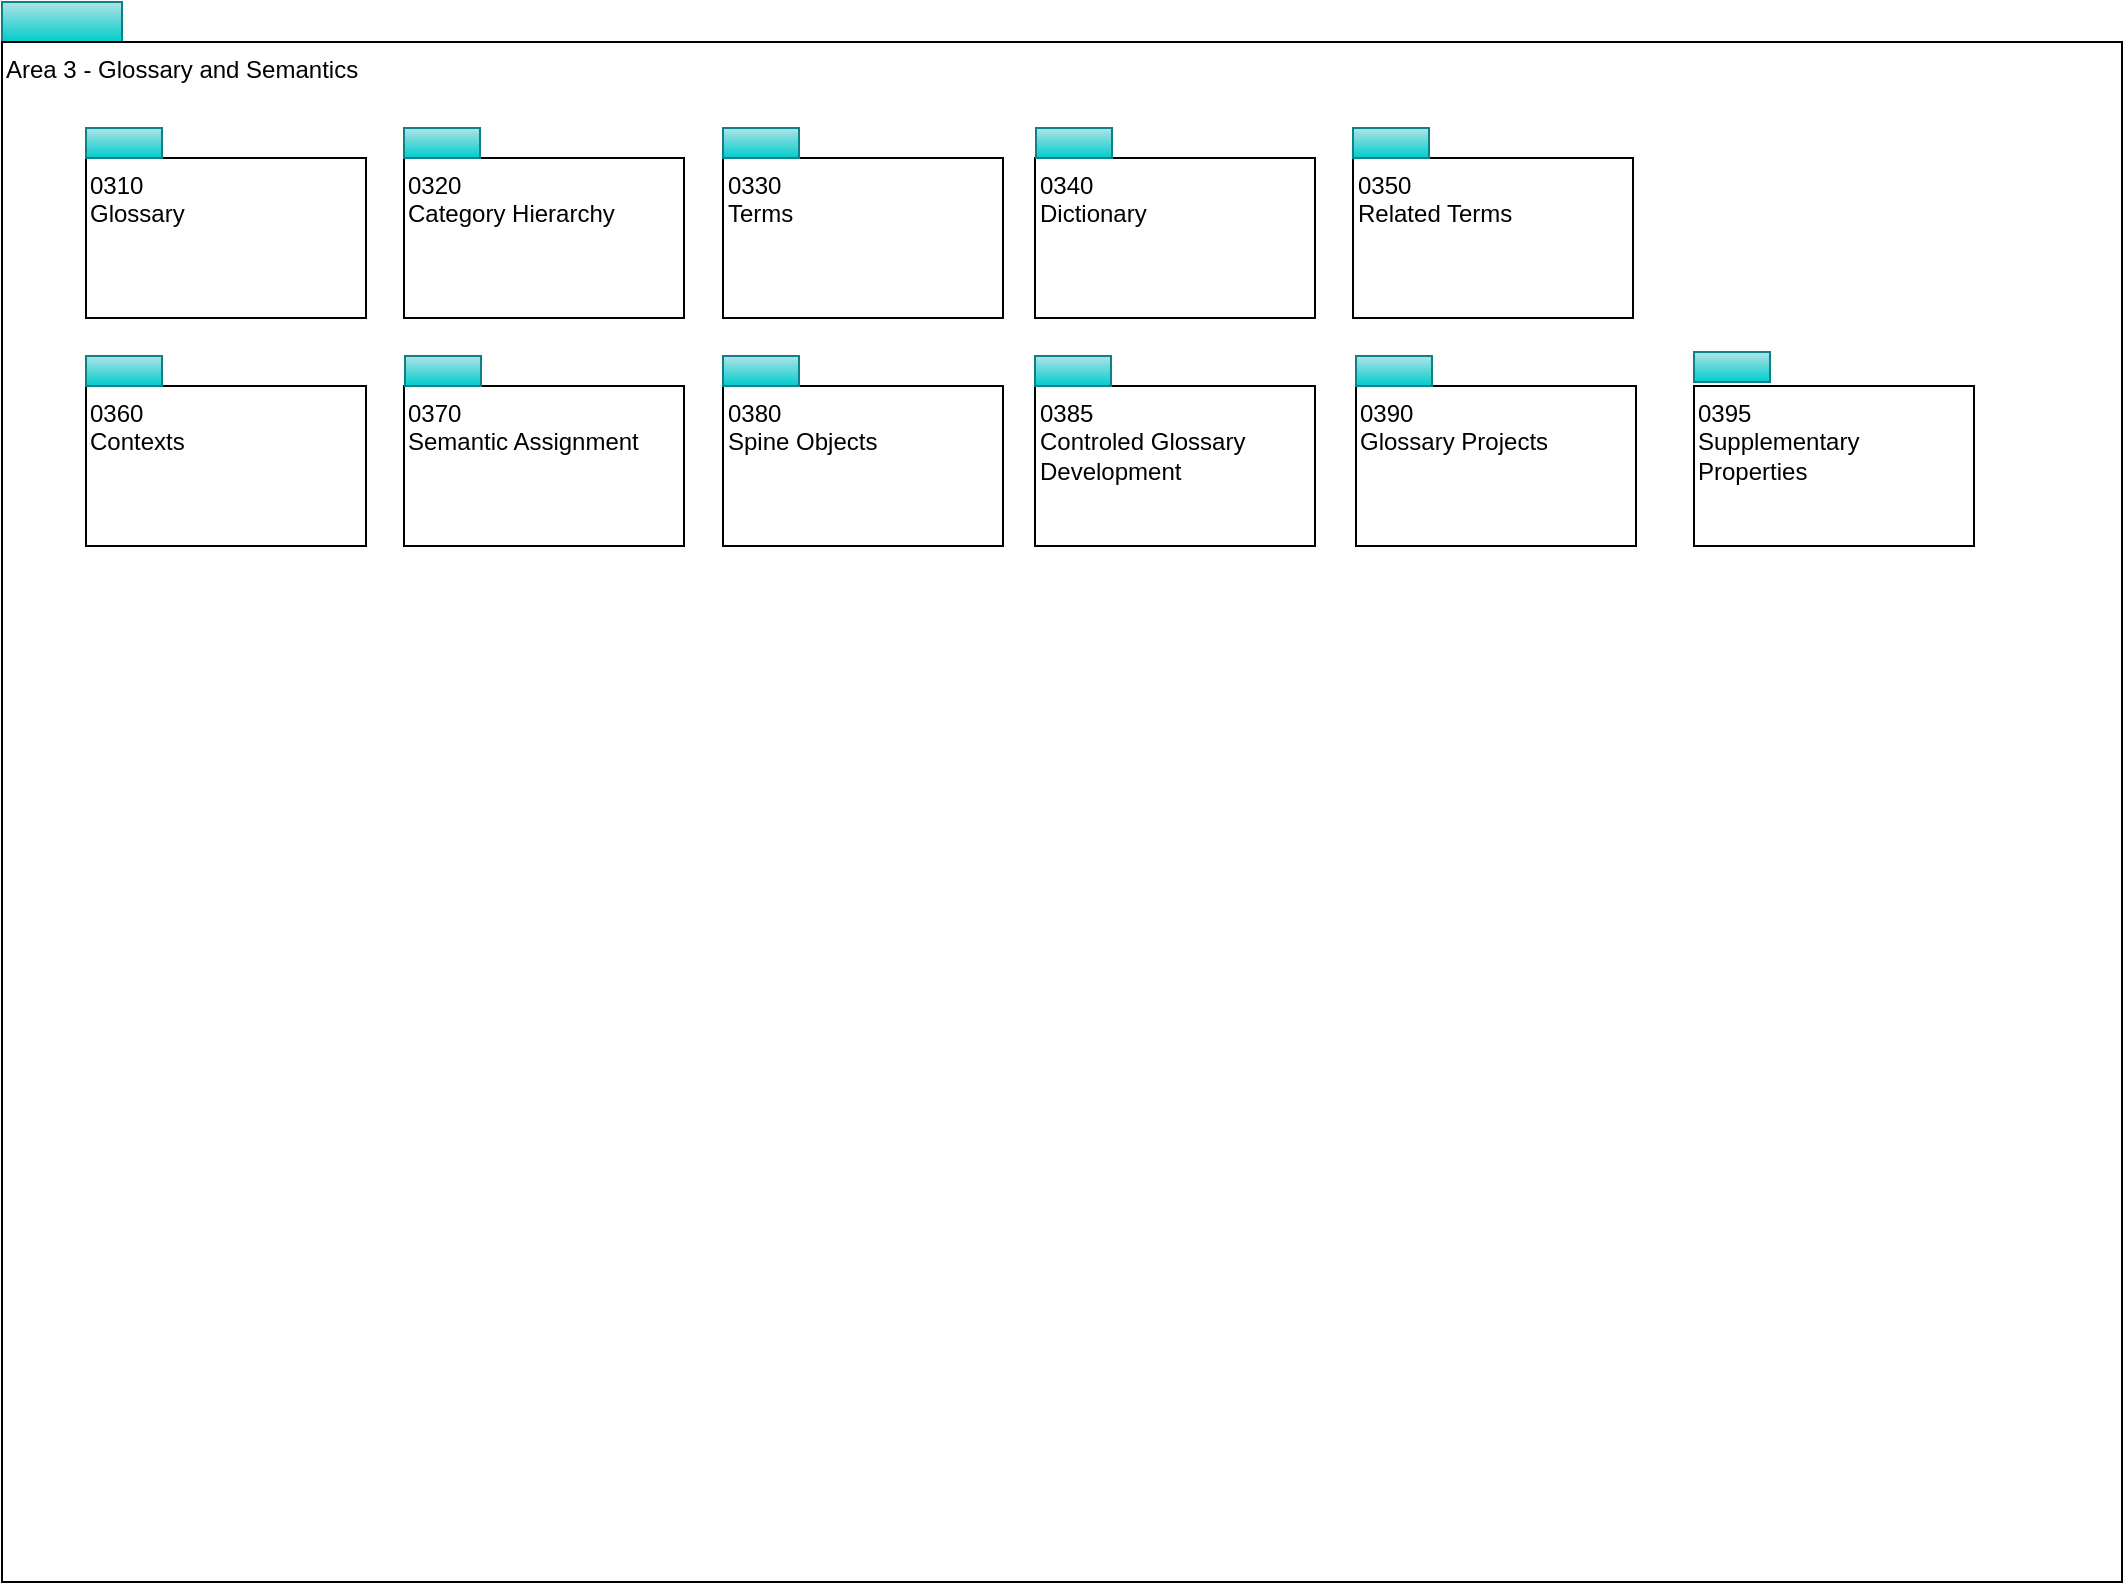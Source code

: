 <mxfile version="26.1.1" pages="13">
  <diagram id="-Ej96Nh0ZEP9uloQp987" name="overview">
    <mxGraphModel dx="2061" dy="1134" grid="0" gridSize="10" guides="1" tooltips="1" connect="1" arrows="1" fold="1" page="1" pageScale="1" pageWidth="827" pageHeight="1169" math="0" shadow="0">
      <root>
        <mxCell id="0" />
        <mxCell id="1" parent="0" />
        <mxCell id="rjUGkFfp-VUK6MvyUQpL-1" value="" style="rounded=0;whiteSpace=wrap;html=1;align=left;fillColor=#b0e3e6;strokeColor=#0e8088;gradientColor=#00CCCC;" parent="1" vertex="1">
          <mxGeometry x="20" y="20" width="60" height="20" as="geometry" />
        </mxCell>
        <mxCell id="rjUGkFfp-VUK6MvyUQpL-2" value="Area 3 - Glossary and Semantics" style="rounded=0;whiteSpace=wrap;html=1;align=left;verticalAlign=top;" parent="1" vertex="1">
          <mxGeometry x="20" y="40" width="1060" height="770" as="geometry" />
        </mxCell>
        <mxCell id="rjUGkFfp-VUK6MvyUQpL-4" value="0310&lt;br&gt;Glossary" style="rounded=0;whiteSpace=wrap;html=1;align=left;verticalAlign=top;" parent="1" vertex="1">
          <mxGeometry x="62" y="98" width="140" height="80" as="geometry" />
        </mxCell>
        <mxCell id="rjUGkFfp-VUK6MvyUQpL-6" value="0320&lt;br&gt;Category Hierarchy" style="rounded=0;whiteSpace=wrap;html=1;align=left;verticalAlign=top;" parent="1" vertex="1">
          <mxGeometry x="221" y="98" width="140" height="80" as="geometry" />
        </mxCell>
        <mxCell id="rjUGkFfp-VUK6MvyUQpL-8" value="0330&lt;br&gt;Terms" style="rounded=0;whiteSpace=wrap;html=1;align=left;verticalAlign=top;" parent="1" vertex="1">
          <mxGeometry x="380.5" y="98" width="140" height="80" as="geometry" />
        </mxCell>
        <mxCell id="rjUGkFfp-VUK6MvyUQpL-12" value="0360&lt;br&gt;Contexts" style="rounded=0;whiteSpace=wrap;html=1;align=left;verticalAlign=top;" parent="1" vertex="1">
          <mxGeometry x="62" y="212" width="140" height="80" as="geometry" />
        </mxCell>
        <mxCell id="rjUGkFfp-VUK6MvyUQpL-14" value="0370&lt;br&gt;Semantic Assignment" style="rounded=0;whiteSpace=wrap;html=1;align=left;verticalAlign=top;" parent="1" vertex="1">
          <mxGeometry x="221" y="212" width="140" height="80" as="geometry" />
        </mxCell>
        <mxCell id="rjUGkFfp-VUK6MvyUQpL-16" value="0385&lt;br&gt;Controled Glossary Development" style="rounded=0;whiteSpace=wrap;html=1;align=left;verticalAlign=top;" parent="1" vertex="1">
          <mxGeometry x="536.5" y="212" width="140" height="80" as="geometry" />
        </mxCell>
        <mxCell id="rjUGkFfp-VUK6MvyUQpL-40" value="0380&lt;br&gt;Spine Objects" style="rounded=0;whiteSpace=wrap;html=1;align=left;verticalAlign=top;" parent="1" vertex="1">
          <mxGeometry x="380.5" y="212" width="140" height="80" as="geometry" />
        </mxCell>
        <mxCell id="rjUGkFfp-VUK6MvyUQpL-42" value="0340&lt;br&gt;Dictionary" style="rounded=0;whiteSpace=wrap;html=1;align=left;verticalAlign=top;" parent="1" vertex="1">
          <mxGeometry x="536.5" y="98" width="140" height="80" as="geometry" />
        </mxCell>
        <mxCell id="rjUGkFfp-VUK6MvyUQpL-44" value="0350&lt;br&gt;Related Terms" style="rounded=0;whiteSpace=wrap;html=1;align=left;verticalAlign=top;" parent="1" vertex="1">
          <mxGeometry x="695.5" y="98" width="140" height="80" as="geometry" />
        </mxCell>
        <mxCell id="rjUGkFfp-VUK6MvyUQpL-45" value="" style="rounded=0;whiteSpace=wrap;html=1;align=left;fillColor=#b0e3e6;strokeColor=#0e8088;gradientColor=#00CCCC;" parent="1" vertex="1">
          <mxGeometry x="62" y="83" width="38" height="15" as="geometry" />
        </mxCell>
        <mxCell id="rjUGkFfp-VUK6MvyUQpL-46" value="" style="rounded=0;whiteSpace=wrap;html=1;align=left;fillColor=#b0e3e6;strokeColor=#0e8088;gradientColor=#00CCCC;" parent="1" vertex="1">
          <mxGeometry x="536.5" y="197" width="38" height="15" as="geometry" />
        </mxCell>
        <mxCell id="rjUGkFfp-VUK6MvyUQpL-47" value="" style="rounded=0;whiteSpace=wrap;html=1;align=left;fillColor=#b0e3e6;strokeColor=#0e8088;gradientColor=#00CCCC;" parent="1" vertex="1">
          <mxGeometry x="537" y="83" width="38" height="15" as="geometry" />
        </mxCell>
        <mxCell id="rjUGkFfp-VUK6MvyUQpL-49" value="" style="rounded=0;whiteSpace=wrap;html=1;align=left;fillColor=#b0e3e6;strokeColor=#0e8088;gradientColor=#00CCCC;" parent="1" vertex="1">
          <mxGeometry x="380.5" y="197" width="38" height="15" as="geometry" />
        </mxCell>
        <mxCell id="rjUGkFfp-VUK6MvyUQpL-50" value="" style="rounded=0;whiteSpace=wrap;html=1;align=left;fillColor=#b0e3e6;strokeColor=#0e8088;gradientColor=#00CCCC;" parent="1" vertex="1">
          <mxGeometry x="221" y="83" width="38" height="15" as="geometry" />
        </mxCell>
        <mxCell id="rjUGkFfp-VUK6MvyUQpL-51" value="" style="rounded=0;whiteSpace=wrap;html=1;align=left;fillColor=#b0e3e6;strokeColor=#0e8088;gradientColor=#00CCCC;" parent="1" vertex="1">
          <mxGeometry x="221.5" y="197" width="38" height="15" as="geometry" />
        </mxCell>
        <mxCell id="rjUGkFfp-VUK6MvyUQpL-52" value="" style="rounded=0;whiteSpace=wrap;html=1;align=left;fillColor=#b0e3e6;strokeColor=#0e8088;gradientColor=#00CCCC;" parent="1" vertex="1">
          <mxGeometry x="380.5" y="83" width="38" height="15" as="geometry" />
        </mxCell>
        <mxCell id="rjUGkFfp-VUK6MvyUQpL-53" value="" style="rounded=0;whiteSpace=wrap;html=1;align=left;fillColor=#b0e3e6;strokeColor=#0e8088;gradientColor=#00CCCC;" parent="1" vertex="1">
          <mxGeometry x="62" y="197" width="38" height="15" as="geometry" />
        </mxCell>
        <mxCell id="rjUGkFfp-VUK6MvyUQpL-54" value="" style="rounded=0;whiteSpace=wrap;html=1;align=left;fillColor=#b0e3e6;strokeColor=#0e8088;gradientColor=#00CCCC;" parent="1" vertex="1">
          <mxGeometry x="695.5" y="83" width="38" height="15" as="geometry" />
        </mxCell>
        <mxCell id="jmqm3Z7vQ2TbZZDb13te-1" value="0390&lt;br&gt;Glossary Projects" style="rounded=0;whiteSpace=wrap;html=1;align=left;verticalAlign=top;" parent="1" vertex="1">
          <mxGeometry x="697" y="212" width="140" height="80" as="geometry" />
        </mxCell>
        <mxCell id="jmqm3Z7vQ2TbZZDb13te-2" value="" style="rounded=0;whiteSpace=wrap;html=1;align=left;fillColor=#b0e3e6;strokeColor=#0e8088;gradientColor=#00CCCC;" parent="1" vertex="1">
          <mxGeometry x="697" y="197" width="38" height="15" as="geometry" />
        </mxCell>
        <mxCell id="ksU8KzJ3zMisZDvsGyy_-6" value="0395&lt;br&gt;Supplementary Properties" style="rounded=0;whiteSpace=wrap;html=1;align=left;verticalAlign=top;" parent="1" vertex="1">
          <mxGeometry x="866" y="212" width="140" height="80" as="geometry" />
        </mxCell>
        <mxCell id="ksU8KzJ3zMisZDvsGyy_-7" value="" style="rounded=0;whiteSpace=wrap;html=1;align=left;fillColor=#b0e3e6;strokeColor=#0e8088;gradientColor=#00CCCC;" parent="1" vertex="1">
          <mxGeometry x="866" y="195" width="38" height="15" as="geometry" />
        </mxCell>
      </root>
    </mxGraphModel>
  </diagram>
  <diagram id="cJodyFOytHLs8pC4cWhW" name="0310-Glossary">
    <mxGraphModel dx="2061" dy="1134" grid="1" gridSize="10" guides="1" tooltips="1" connect="1" arrows="1" fold="1" page="1" pageScale="1" pageWidth="827" pageHeight="1169" math="0" shadow="0">
      <root>
        <mxCell id="X2_bd1RgX8qBtSuRQkGr-0" />
        <mxCell id="X2_bd1RgX8qBtSuRQkGr-1" parent="X2_bd1RgX8qBtSuRQkGr-0" />
        <mxCell id="wujzs7ocMWRj_HPj3dZF-1" value="0310 - Glossary" style="rounded=0;whiteSpace=wrap;html=1;align=left;verticalAlign=top;" parent="X2_bd1RgX8qBtSuRQkGr-1" vertex="1">
          <mxGeometry x="20" y="40" width="1060" height="770" as="geometry" />
        </mxCell>
        <mxCell id="wujzs7ocMWRj_HPj3dZF-4" value="organizingPrinciple : string&lt;br&gt;&lt;div style=&quot;text-align: left&quot;&gt;&lt;/div&gt;" style="rounded=0;whiteSpace=wrap;html=1;strokeColor=#000000;gradientColor=#ffffff;align=left;" parent="X2_bd1RgX8qBtSuRQkGr-1" vertex="1">
          <mxGeometry x="240" y="311" width="190" height="31" as="geometry" />
        </mxCell>
        <mxCell id="wNEHrFs8hky6LIAc2jGF-2" style="edgeStyle=orthogonalEdgeStyle;rounded=0;orthogonalLoop=1;jettySize=auto;html=1;exitX=1;exitY=0.25;exitDx=0;exitDy=0;endArrow=none;endFill=0;" parent="X2_bd1RgX8qBtSuRQkGr-1" source="wujzs7ocMWRj_HPj3dZF-4" target="wNEHrFs8hky6LIAc2jGF-1" edge="1">
          <mxGeometry relative="1" as="geometry" />
        </mxCell>
        <mxCell id="wujzs7ocMWRj_HPj3dZF-5" value="«classification»&lt;br&gt;&lt;b&gt;Taxonony&lt;/b&gt;" style="html=1;strokeColor=#0e8088;align=center;fillColor=#b0e3e6;gradientColor=#00CCCC;" parent="X2_bd1RgX8qBtSuRQkGr-1" vertex="1">
          <mxGeometry x="240" y="261" width="190" height="50" as="geometry" />
        </mxCell>
        <mxCell id="wujzs7ocMWRj_HPj3dZF-8" value="«entity»&lt;br&gt;&lt;b&gt;Referenceable&lt;/b&gt;" style="html=1;strokeColor=#d6b656;align=center;fillColor=#fff2cc;gradientColor=#ffd966;" parent="X2_bd1RgX8qBtSuRQkGr-1" vertex="1">
          <mxGeometry x="530" y="180" width="174.5" height="50" as="geometry" />
        </mxCell>
        <mxCell id="wujzs7ocMWRj_HPj3dZF-11" value="displayName : string&lt;br&gt;description : string&lt;br&gt;language : string&lt;br&gt;usage : string" style="rounded=0;whiteSpace=wrap;html=1;strokeColor=#000000;gradientColor=#ffffff;align=left;" parent="X2_bd1RgX8qBtSuRQkGr-1" vertex="1">
          <mxGeometry x="499" y="344" width="237" height="69" as="geometry" />
        </mxCell>
        <mxCell id="wNEHrFs8hky6LIAc2jGF-0" value="" style="rounded=0;whiteSpace=wrap;html=1;align=left;fillColor=#b0e3e6;strokeColor=#0e8088;gradientColor=#00CCCC;" parent="X2_bd1RgX8qBtSuRQkGr-1" vertex="1">
          <mxGeometry x="20" y="20" width="60" height="20" as="geometry" />
        </mxCell>
        <mxCell id="AcwiTOW2cX1iRJMFwer5-6" style="edgeStyle=orthogonalEdgeStyle;rounded=0;orthogonalLoop=1;jettySize=auto;html=1;exitX=0.5;exitY=0;exitDx=0;exitDy=0;endArrow=block;endFill=0;endSize=17;" parent="X2_bd1RgX8qBtSuRQkGr-1" source="wNEHrFs8hky6LIAc2jGF-1" target="wujzs7ocMWRj_HPj3dZF-8" edge="1">
          <mxGeometry relative="1" as="geometry" />
        </mxCell>
        <mxCell id="wNEHrFs8hky6LIAc2jGF-1" value="«entity»&lt;br&gt;&lt;b&gt;Glossary&lt;/b&gt;" style="html=1;strokeColor=#0e8088;align=center;fillColor=#b0e3e6;gradientColor=#00CCCC;" parent="X2_bd1RgX8qBtSuRQkGr-1" vertex="1">
          <mxGeometry x="499" y="294" width="237" height="50" as="geometry" />
        </mxCell>
        <mxCell id="wNEHrFs8hky6LIAc2jGF-3" value="scope : string&lt;br&gt;&lt;div style=&quot;text-align: left&quot;&gt;&lt;/div&gt;" style="rounded=0;whiteSpace=wrap;html=1;strokeColor=#000000;gradientColor=#ffffff;align=left;" parent="X2_bd1RgX8qBtSuRQkGr-1" vertex="1">
          <mxGeometry x="240" y="423" width="190" height="31" as="geometry" />
        </mxCell>
        <mxCell id="wNEHrFs8hky6LIAc2jGF-4" style="edgeStyle=orthogonalEdgeStyle;rounded=0;orthogonalLoop=1;jettySize=auto;html=1;exitX=1;exitY=0.5;exitDx=0;exitDy=0;endArrow=none;endFill=0;entryX=0;entryY=0.25;entryDx=0;entryDy=0;" parent="X2_bd1RgX8qBtSuRQkGr-1" source="wNEHrFs8hky6LIAc2jGF-5" target="wujzs7ocMWRj_HPj3dZF-11" edge="1">
          <mxGeometry relative="1" as="geometry">
            <mxPoint x="499" y="431" as="targetPoint" />
          </mxGeometry>
        </mxCell>
        <mxCell id="wNEHrFs8hky6LIAc2jGF-5" value="«classification»&lt;br&gt;&lt;b&gt;CanonicalVocabulary&lt;/b&gt;" style="html=1;strokeColor=#0e8088;align=center;fillColor=#b0e3e6;gradientColor=#00CCCC;" parent="X2_bd1RgX8qBtSuRQkGr-1" vertex="1">
          <mxGeometry x="240" y="373" width="190" height="50" as="geometry" />
        </mxCell>
      </root>
    </mxGraphModel>
  </diagram>
  <diagram id="eMd_ui889apVJzuRwmNI" name="0320-Category-Hierarchy">
    <mxGraphModel dx="2061" dy="1134" grid="1" gridSize="10" guides="1" tooltips="1" connect="1" arrows="1" fold="1" page="1" pageScale="1" pageWidth="827" pageHeight="1169" math="0" shadow="0">
      <root>
        <mxCell id="hjRE6X6A9j1nzq2VQqhJ-0" />
        <mxCell id="hjRE6X6A9j1nzq2VQqhJ-1" parent="hjRE6X6A9j1nzq2VQqhJ-0" />
        <mxCell id="x9D3AXP3vgYf42J6zKud-0" value="0320 - Category Hierarchy" style="rounded=0;whiteSpace=wrap;html=1;align=left;verticalAlign=top;" parent="hjRE6X6A9j1nzq2VQqhJ-1" vertex="1">
          <mxGeometry x="20" y="40" width="1060" height="770" as="geometry" />
        </mxCell>
        <mxCell id="x9D3AXP3vgYf42J6zKud-4" value="«entity»&lt;br&gt;&lt;b&gt;Referenceable&lt;/b&gt;" style="html=1;strokeColor=#d6b656;align=center;fillColor=#fff2cc;gradientColor=#ffd966;" parent="hjRE6X6A9j1nzq2VQqhJ-1" vertex="1">
          <mxGeometry x="477.25" y="260" width="174.5" height="50" as="geometry" />
        </mxCell>
        <mxCell id="x9D3AXP3vgYf42J6zKud-5" value="displayName : string&lt;br&gt;description : string" style="rounded=0;whiteSpace=wrap;html=1;strokeColor=#000000;gradientColor=#ffffff;align=left;" parent="hjRE6X6A9j1nzq2VQqhJ-1" vertex="1">
          <mxGeometry x="469.5" y="418" width="190" height="41" as="geometry" />
        </mxCell>
        <mxCell id="x9D3AXP3vgYf42J6zKud-13" value="" style="rounded=0;whiteSpace=wrap;html=1;align=left;fillColor=#b0e3e6;strokeColor=#0e8088;gradientColor=#00CCCC;" parent="hjRE6X6A9j1nzq2VQqhJ-1" vertex="1">
          <mxGeometry x="20" y="20" width="60" height="20" as="geometry" />
        </mxCell>
        <mxCell id="x9D3AXP3vgYf42J6zKud-14" style="edgeStyle=orthogonalEdgeStyle;rounded=0;orthogonalLoop=1;jettySize=auto;html=1;exitX=0.5;exitY=0;exitDx=0;exitDy=0;endArrow=block;endFill=0;endSize=17;" parent="hjRE6X6A9j1nzq2VQqhJ-1" source="x9D3AXP3vgYf42J6zKud-15" target="x9D3AXP3vgYf42J6zKud-4" edge="1">
          <mxGeometry relative="1" as="geometry" />
        </mxCell>
        <mxCell id="x9D3AXP3vgYf42J6zKud-15" value="«entity»&lt;br&gt;&lt;b&gt;GlossaryCategory&lt;/b&gt;" style="html=1;strokeColor=#0e8088;align=center;fillColor=#b0e3e6;gradientColor=#00CCCC;" parent="hjRE6X6A9j1nzq2VQqhJ-1" vertex="1">
          <mxGeometry x="469.5" y="368" width="190" height="50" as="geometry" />
        </mxCell>
        <mxCell id="x9D3AXP3vgYf42J6zKud-17" style="edgeStyle=orthogonalEdgeStyle;rounded=0;orthogonalLoop=1;jettySize=auto;html=1;exitX=0.75;exitY=1;exitDx=0;exitDy=0;endArrow=oval;endFill=1;entryX=0.25;entryY=1;entryDx=0;entryDy=0;" parent="hjRE6X6A9j1nzq2VQqhJ-1" source="x9D3AXP3vgYf42J6zKud-5" target="x9D3AXP3vgYf42J6zKud-5" edge="1">
          <mxGeometry relative="1" as="geometry">
            <mxPoint x="456.5" y="505" as="targetPoint" />
            <Array as="points">
              <mxPoint x="612.5" y="499" />
              <mxPoint x="517.5" y="499" />
            </Array>
          </mxGeometry>
        </mxCell>
        <mxCell id="x9D3AXP3vgYf42J6zKud-23" value="«entity»&lt;br&gt;&lt;b&gt;Glossary&lt;/b&gt;" style="html=1;strokeColor=#0e8088;align=center;fillColor=#b0e3e6;gradientColor=#00CCCC;" parent="hjRE6X6A9j1nzq2VQqhJ-1" vertex="1">
          <mxGeometry x="229.5" y="240" width="181.5" height="50" as="geometry" />
        </mxCell>
        <mxCell id="x9D3AXP3vgYf42J6zKud-24" value="" style="endArrow=none;dashed=1;html=1;" parent="hjRE6X6A9j1nzq2VQqhJ-1" target="x9D3AXP3vgYf42J6zKud-26" edge="1">
          <mxGeometry width="50" height="50" relative="1" as="geometry">
            <mxPoint x="320.5" y="390" as="sourcePoint" />
            <mxPoint x="332.5" y="477" as="targetPoint" />
          </mxGeometry>
        </mxCell>
        <mxCell id="x9D3AXP3vgYf42J6zKud-25" value="" style="rounded=0;whiteSpace=wrap;html=1;strokeColor=#000000;gradientColor=#ffffff;align=left;" parent="hjRE6X6A9j1nzq2VQqhJ-1" vertex="1">
          <mxGeometry x="216" y="550" width="208.5" height="31" as="geometry" />
        </mxCell>
        <mxCell id="x9D3AXP3vgYf42J6zKud-26" value="«relationship»&lt;br&gt;&lt;b&gt;CategoryAnchor&lt;/b&gt;" style="html=1;strokeColor=#0e8088;align=center;fillColor=#b0e3e6;gradientColor=#00CCCC;" parent="hjRE6X6A9j1nzq2VQqhJ-1" vertex="1">
          <mxGeometry x="216" y="500" width="208.5" height="50" as="geometry" />
        </mxCell>
        <mxCell id="x9D3AXP3vgYf42J6zKud-27" value="" style="endArrow=none;dashed=1;html=1;" parent="hjRE6X6A9j1nzq2VQqhJ-1" edge="1">
          <mxGeometry width="50" height="50" relative="1" as="geometry">
            <mxPoint x="561.5" y="499" as="sourcePoint" />
            <mxPoint x="561.75" y="609" as="targetPoint" />
          </mxGeometry>
        </mxCell>
        <mxCell id="x9D3AXP3vgYf42J6zKud-28" value="" style="rounded=0;whiteSpace=wrap;html=1;strokeColor=#000000;gradientColor=#ffffff;align=left;" parent="hjRE6X6A9j1nzq2VQqhJ-1" vertex="1">
          <mxGeometry x="458.75" y="660" width="208.5" height="31" as="geometry" />
        </mxCell>
        <mxCell id="x9D3AXP3vgYf42J6zKud-29" value="«relationship»&lt;br&gt;&lt;b&gt;CategoryHierarchyLink&lt;/b&gt;" style="html=1;strokeColor=#0e8088;align=center;fillColor=#b0e3e6;gradientColor=#00CCCC;" parent="hjRE6X6A9j1nzq2VQqhJ-1" vertex="1">
          <mxGeometry x="458.75" y="610" width="208.5" height="50" as="geometry" />
        </mxCell>
        <mxCell id="x9D3AXP3vgYf42J6zKud-30" value="*" style="text;html=1;strokeColor=none;fillColor=none;align=center;verticalAlign=middle;whiteSpace=wrap;rounded=0;" parent="hjRE6X6A9j1nzq2VQqhJ-1" vertex="1">
          <mxGeometry x="517.5" y="466" width="26" height="18" as="geometry" />
        </mxCell>
        <mxCell id="x9D3AXP3vgYf42J6zKud-31" value="0..1" style="text;html=1;strokeColor=none;fillColor=none;align=center;verticalAlign=middle;whiteSpace=wrap;rounded=0;" parent="hjRE6X6A9j1nzq2VQqhJ-1" vertex="1">
          <mxGeometry x="581.5" y="465" width="26" height="18" as="geometry" />
        </mxCell>
        <mxCell id="x9D3AXP3vgYf42J6zKud-32" value="superCategory" style="text;html=1;strokeColor=none;fillColor=none;align=center;verticalAlign=middle;whiteSpace=wrap;rounded=0;" parent="hjRE6X6A9j1nzq2VQqhJ-1" vertex="1">
          <mxGeometry x="619.5" y="464" width="87" height="20" as="geometry" />
        </mxCell>
        <mxCell id="x9D3AXP3vgYf42J6zKud-33" value="anchor" style="text;html=1;align=center;verticalAlign=middle;resizable=0;points=[];autosize=1;" parent="hjRE6X6A9j1nzq2VQqhJ-1" vertex="1">
          <mxGeometry x="273" y="290" width="50" height="20" as="geometry" />
        </mxCell>
        <mxCell id="x9D3AXP3vgYf42J6zKud-34" value="categories" style="text;html=1;align=center;verticalAlign=middle;resizable=0;points=[];autosize=1;" parent="hjRE6X6A9j1nzq2VQqhJ-1" vertex="1">
          <mxGeometry x="394.5" y="371" width="70" height="20" as="geometry" />
        </mxCell>
        <mxCell id="x9D3AXP3vgYf42J6zKud-35" value="*" style="text;html=1;align=center;verticalAlign=middle;resizable=0;points=[];autosize=1;" parent="hjRE6X6A9j1nzq2VQqhJ-1" vertex="1">
          <mxGeometry x="444.5" y="395" width="20" height="20" as="geometry" />
        </mxCell>
        <mxCell id="x9D3AXP3vgYf42J6zKud-36" value="1" style="text;html=1;align=center;verticalAlign=middle;resizable=0;points=[];autosize=1;" parent="hjRE6X6A9j1nzq2VQqhJ-1" vertex="1">
          <mxGeometry x="323" y="290" width="20" height="20" as="geometry" />
        </mxCell>
        <mxCell id="x9D3AXP3vgYf42J6zKud-37" value="subcategories" style="text;html=1;align=center;verticalAlign=middle;resizable=0;points=[];autosize=1;" parent="hjRE6X6A9j1nzq2VQqhJ-1" vertex="1">
          <mxGeometry x="429.5" y="462" width="90" height="20" as="geometry" />
        </mxCell>
        <mxCell id="x9D3AXP3vgYf42J6zKud-2" style="edgeStyle=orthogonalEdgeStyle;rounded=0;orthogonalLoop=1;jettySize=auto;html=1;exitX=0.5;exitY=1;exitDx=0;exitDy=0;endArrow=oval;endFill=1;" parent="hjRE6X6A9j1nzq2VQqhJ-1" source="x9D3AXP3vgYf42J6zKud-23" target="x9D3AXP3vgYf42J6zKud-15" edge="1">
          <mxGeometry relative="1" as="geometry">
            <mxPoint x="387.5" y="392.75" as="sourcePoint" />
            <Array as="points">
              <mxPoint x="320" y="393" />
            </Array>
          </mxGeometry>
        </mxCell>
        <mxCell id="yw3MnZSVDiTb8D7mvoPE-0" style="edgeStyle=orthogonalEdgeStyle;rounded=0;orthogonalLoop=1;jettySize=auto;html=1;exitX=1;exitY=0.5;exitDx=0;exitDy=0;entryX=0.5;entryY=1;entryDx=0;entryDy=0;endArrow=none;endFill=0;" parent="hjRE6X6A9j1nzq2VQqhJ-1" source="x9D3AXP3vgYf42J6zKud-15" target="yw3MnZSVDiTb8D7mvoPE-2" edge="1">
          <mxGeometry relative="1" as="geometry">
            <mxPoint x="564" y="205" as="sourcePoint" />
          </mxGeometry>
        </mxCell>
        <mxCell id="yw3MnZSVDiTb8D7mvoPE-1" value="«classification»&lt;br&gt;&lt;b&gt;RootCategory&lt;/b&gt;" style="html=1;strokeColor=#0e8088;align=center;fillColor=#b0e3e6;gradientColor=#00CCCC;" parent="hjRE6X6A9j1nzq2VQqhJ-1" vertex="1">
          <mxGeometry x="696" y="130" width="188" height="50" as="geometry" />
        </mxCell>
        <mxCell id="yw3MnZSVDiTb8D7mvoPE-2" value="&lt;br&gt;&lt;div style=&quot;text-align: left&quot;&gt;&lt;/div&gt;" style="rounded=0;whiteSpace=wrap;html=1;strokeColor=#000000;gradientColor=#ffffff;align=left;" parent="hjRE6X6A9j1nzq2VQqhJ-1" vertex="1">
          <mxGeometry x="696" y="180" width="188" height="30" as="geometry" />
        </mxCell>
      </root>
    </mxGraphModel>
  </diagram>
  <diagram id="sXEg75LI27i-cbsxa9kx" name="0330-Terms">
    <mxGraphModel dx="1242" dy="832" grid="1" gridSize="10" guides="1" tooltips="1" connect="1" arrows="1" fold="1" page="1" pageScale="1" pageWidth="827" pageHeight="1169" math="0" shadow="0">
      <root>
        <mxCell id="P4nENKNoM_SQFgzkE0_r-0" />
        <mxCell id="P4nENKNoM_SQFgzkE0_r-1" parent="P4nENKNoM_SQFgzkE0_r-0" />
        <mxCell id="b7F8nAqaPbs4Zw6vnfbB-0" value="0330 - Glossary Terms" style="rounded=0;whiteSpace=wrap;html=1;align=left;verticalAlign=top;" parent="P4nENKNoM_SQFgzkE0_r-1" vertex="1">
          <mxGeometry x="20" y="40" width="1060" height="770" as="geometry" />
        </mxCell>
        <mxCell id="b7F8nAqaPbs4Zw6vnfbB-4" value="«entity»&lt;br&gt;&lt;b&gt;Referenceable&lt;/b&gt;" style="html=1;strokeColor=#d6b656;align=center;fillColor=#fff2cc;gradientColor=#ffd966;" parent="P4nENKNoM_SQFgzkE0_r-1" vertex="1">
          <mxGeometry x="444.25" y="109" width="180" height="50" as="geometry" />
        </mxCell>
        <mxCell id="b7F8nAqaPbs4Zw6vnfbB-7" value="displayName : string&lt;div&gt;aliases : array&amp;lt;string&amp;gt;&lt;br&gt;summary : string&lt;br&gt;description : string&lt;br&gt;examples : string&lt;br&gt;abbreviation : string&lt;br&gt;usage : string&lt;br&gt;publishVersionIdentifier : string&lt;/div&gt;" style="rounded=0;whiteSpace=wrap;html=1;strokeColor=#000000;gradientColor=#ffffff;align=left;" parent="P4nENKNoM_SQFgzkE0_r-1" vertex="1">
          <mxGeometry x="415.75" y="271" width="237" height="139" as="geometry" />
        </mxCell>
        <mxCell id="b7F8nAqaPbs4Zw6vnfbB-17" value="" style="rounded=0;whiteSpace=wrap;html=1;align=left;fillColor=#b0e3e6;strokeColor=#0e8088;gradientColor=#00CCCC;" parent="P4nENKNoM_SQFgzkE0_r-1" vertex="1">
          <mxGeometry x="20" y="20" width="60" height="20" as="geometry" />
        </mxCell>
        <mxCell id="5GO7qxd_jzilkxmNGYz_-0" style="edgeStyle=orthogonalEdgeStyle;rounded=0;orthogonalLoop=1;jettySize=auto;html=1;exitX=0.5;exitY=0;exitDx=0;exitDy=0;endArrow=block;endFill=0;opacity=60;endSize=17;" parent="P4nENKNoM_SQFgzkE0_r-1" source="b7F8nAqaPbs4Zw6vnfbB-18" target="b7F8nAqaPbs4Zw6vnfbB-4" edge="1">
          <mxGeometry relative="1" as="geometry" />
        </mxCell>
        <mxCell id="b7F8nAqaPbs4Zw6vnfbB-18" value="«entity»&lt;br&gt;&lt;b&gt;GlossaryTerm&lt;/b&gt;" style="html=1;strokeColor=#0e8088;align=center;fillColor=#b0e3e6;gradientColor=#00CCCC;" parent="P4nENKNoM_SQFgzkE0_r-1" vertex="1">
          <mxGeometry x="415.75" y="221" width="237" height="50" as="geometry" />
        </mxCell>
        <mxCell id="m1Xno8sb_NoxKq61AZ5R-0" style="edgeStyle=orthogonalEdgeStyle;rounded=0;orthogonalLoop=1;jettySize=auto;html=1;exitX=0.5;exitY=1;exitDx=0;exitDy=0;endArrow=oval;endFill=1;entryX=0;entryY=0.5;entryDx=0;entryDy=0;" parent="P4nENKNoM_SQFgzkE0_r-1" source="m1Xno8sb_NoxKq61AZ5R-2" target="b7F8nAqaPbs4Zw6vnfbB-18" edge="1">
          <mxGeometry relative="1" as="geometry">
            <mxPoint x="377.25" y="273.75" as="sourcePoint" />
            <Array as="points">
              <mxPoint x="286.75" y="246" />
            </Array>
          </mxGeometry>
        </mxCell>
        <mxCell id="m1Xno8sb_NoxKq61AZ5R-10" style="edgeStyle=orthogonalEdgeStyle;rounded=0;orthogonalLoop=1;jettySize=auto;html=1;entryX=0.5;entryY=1;entryDx=0;entryDy=0;endArrow=oval;endFill=1;" parent="P4nENKNoM_SQFgzkE0_r-1" source="m1Xno8sb_NoxKq61AZ5R-1" target="b7F8nAqaPbs4Zw6vnfbB-7" edge="1">
          <mxGeometry relative="1" as="geometry" />
        </mxCell>
        <mxCell id="m1Xno8sb_NoxKq61AZ5R-1" value="«entity»&lt;br&gt;&lt;b&gt;GlossaryCategory&lt;/b&gt;" style="html=1;strokeColor=#0e8088;align=center;fillColor=#b0e3e6;gradientColor=#00CCCC;" parent="P4nENKNoM_SQFgzkE0_r-1" vertex="1">
          <mxGeometry x="449.25" y="680" width="170" height="50" as="geometry" />
        </mxCell>
        <mxCell id="m1Xno8sb_NoxKq61AZ5R-2" value="«entity»&lt;br&gt;&lt;b&gt;Glossary&lt;/b&gt;" style="html=1;strokeColor=#0e8088;align=center;fillColor=#b0e3e6;gradientColor=#00CCCC;" parent="P4nENKNoM_SQFgzkE0_r-1" vertex="1">
          <mxGeometry x="195.75" y="120" width="181.5" height="50" as="geometry" />
        </mxCell>
        <mxCell id="m1Xno8sb_NoxKq61AZ5R-3" value="" style="endArrow=none;dashed=1;html=1;" parent="P4nENKNoM_SQFgzkE0_r-1" target="m1Xno8sb_NoxKq61AZ5R-5" edge="1">
          <mxGeometry width="50" height="50" relative="1" as="geometry">
            <mxPoint x="300.75" y="250" as="sourcePoint" />
            <mxPoint x="297.25" y="358" as="targetPoint" />
          </mxGeometry>
        </mxCell>
        <mxCell id="m1Xno8sb_NoxKq61AZ5R-4" value="" style="rounded=0;whiteSpace=wrap;html=1;strokeColor=#000000;gradientColor=#ffffff;align=left;" parent="P4nENKNoM_SQFgzkE0_r-1" vertex="1">
          <mxGeometry x="194.25" y="470" width="208.5" height="31" as="geometry" />
        </mxCell>
        <mxCell id="m1Xno8sb_NoxKq61AZ5R-5" value="«relationship»&lt;br&gt;&lt;b&gt;TermAnchor&lt;/b&gt;" style="html=1;strokeColor=#0e8088;align=center;fillColor=#b0e3e6;gradientColor=#00CCCC;" parent="P4nENKNoM_SQFgzkE0_r-1" vertex="1">
          <mxGeometry x="194.25" y="420" width="208.5" height="50" as="geometry" />
        </mxCell>
        <mxCell id="m1Xno8sb_NoxKq61AZ5R-6" value="anchor" style="text;html=1;align=center;verticalAlign=middle;resizable=0;points=[];autosize=1;" parent="P4nENKNoM_SQFgzkE0_r-1" vertex="1">
          <mxGeometry x="239.25" y="170" width="50" height="20" as="geometry" />
        </mxCell>
        <mxCell id="m1Xno8sb_NoxKq61AZ5R-7" value="terms" style="text;html=1;align=center;verticalAlign=middle;resizable=0;points=[];autosize=1;" parent="P4nENKNoM_SQFgzkE0_r-1" vertex="1">
          <mxGeometry x="365.75" y="251" width="50" height="20" as="geometry" />
        </mxCell>
        <mxCell id="m1Xno8sb_NoxKq61AZ5R-8" value="*" style="text;html=1;align=center;verticalAlign=middle;resizable=0;points=[];autosize=1;" parent="P4nENKNoM_SQFgzkE0_r-1" vertex="1">
          <mxGeometry x="395.75" y="276" width="20" height="20" as="geometry" />
        </mxCell>
        <mxCell id="m1Xno8sb_NoxKq61AZ5R-9" value="0..1" style="text;html=1;align=center;verticalAlign=middle;resizable=0;points=[];autosize=1;" parent="P4nENKNoM_SQFgzkE0_r-1" vertex="1">
          <mxGeometry x="279.25" y="170" width="40" height="20" as="geometry" />
        </mxCell>
        <mxCell id="m1Xno8sb_NoxKq61AZ5R-11" value="" style="endArrow=none;dashed=1;html=1;" parent="P4nENKNoM_SQFgzkE0_r-1" target="m1Xno8sb_NoxKq61AZ5R-13" edge="1">
          <mxGeometry width="50" height="50" relative="1" as="geometry">
            <mxPoint x="535.75" y="550" as="sourcePoint" />
            <mxPoint x="738.75" y="492" as="targetPoint" />
          </mxGeometry>
        </mxCell>
        <mxCell id="m1Xno8sb_NoxKq61AZ5R-12" value="description : string&lt;br&gt;status : TermRelationshipStatus" style="rounded=0;whiteSpace=wrap;html=1;strokeColor=#000000;gradientColor=#ffffff;align=left;" parent="P4nENKNoM_SQFgzkE0_r-1" vertex="1">
          <mxGeometry x="635.75" y="575" width="208.5" height="46" as="geometry" />
        </mxCell>
        <mxCell id="m1Xno8sb_NoxKq61AZ5R-13" value="«relationship»&lt;br&gt;&lt;b&gt;TermCategorization&lt;/b&gt;" style="html=1;strokeColor=#0e8088;align=center;fillColor=#b0e3e6;gradientColor=#00CCCC;" parent="P4nENKNoM_SQFgzkE0_r-1" vertex="1">
          <mxGeometry x="635.75" y="525" width="208.5" height="50" as="geometry" />
        </mxCell>
        <mxCell id="fqFBybEXf4H5Ff82J1rK-10" value="categories" style="text;html=1;align=center;verticalAlign=middle;resizable=0;points=[];autosize=1;" parent="P4nENKNoM_SQFgzkE0_r-1" vertex="1">
          <mxGeometry x="535.75" y="657" width="70" height="20" as="geometry" />
        </mxCell>
        <mxCell id="fqFBybEXf4H5Ff82J1rK-11" value="*" style="text;html=1;align=center;verticalAlign=middle;resizable=0;points=[];autosize=1;" parent="P4nENKNoM_SQFgzkE0_r-1" vertex="1">
          <mxGeometry x="509.75" y="660" width="20" height="20" as="geometry" />
        </mxCell>
        <mxCell id="f3wMx_ePg9lMzabCcT_u-0" value="*" style="text;html=1;align=center;verticalAlign=middle;resizable=0;points=[];autosize=1;" parent="P4nENKNoM_SQFgzkE0_r-1" vertex="1">
          <mxGeometry x="535.75" y="414" width="20" height="20" as="geometry" />
        </mxCell>
        <mxCell id="f3wMx_ePg9lMzabCcT_u-1" value="terms" style="text;html=1;align=center;verticalAlign=middle;resizable=0;points=[];autosize=1;" parent="P4nENKNoM_SQFgzkE0_r-1" vertex="1">
          <mxGeometry x="485.75" y="412" width="50" height="20" as="geometry" />
        </mxCell>
        <mxCell id="f3wMx_ePg9lMzabCcT_u-2" value="DRAFT = 0&lt;br&gt;ACTIVE = 1&lt;br&gt;DEPRECATED = 2&lt;br&gt;OBSOLETE = 3&lt;br&gt;OTHER = 99" style="rounded=0;whiteSpace=wrap;html=1;strokeColor=#000000;gradientColor=#ffffff;align=left;" parent="P4nENKNoM_SQFgzkE0_r-1" vertex="1">
          <mxGeometry x="740" y="370" width="208.5" height="91" as="geometry" />
        </mxCell>
        <mxCell id="f3wMx_ePg9lMzabCcT_u-3" value="«enumeration»&lt;br&gt;&lt;b&gt;TermRelationshipStatus&lt;/b&gt;" style="html=1;strokeColor=#0e8088;align=center;fillColor=#b0e3e6;gradientColor=#00CCCC;" parent="P4nENKNoM_SQFgzkE0_r-1" vertex="1">
          <mxGeometry x="740" y="320" width="208.5" height="50" as="geometry" />
        </mxCell>
      </root>
    </mxGraphModel>
  </diagram>
  <diagram id="LyPHQJKorKenE_D57Doj" name="0340-Dictionary">
    <mxGraphModel dx="2061" dy="1134" grid="1" gridSize="10" guides="1" tooltips="1" connect="1" arrows="1" fold="1" page="1" pageScale="1" pageWidth="827" pageHeight="1169" math="0" shadow="0">
      <root>
        <mxCell id="sTJkILK9U4xlBEgw5VWO-0" />
        <mxCell id="sTJkILK9U4xlBEgw5VWO-1" parent="sTJkILK9U4xlBEgw5VWO-0" />
        <mxCell id="irMCJdKCJaOCkWBdXiS6-0" value="0340 - Dictionary" style="rounded=0;whiteSpace=wrap;html=1;align=left;verticalAlign=top;" parent="sTJkILK9U4xlBEgw5VWO-1" vertex="1">
          <mxGeometry x="20" y="40" width="1060" height="770" as="geometry" />
        </mxCell>
        <mxCell id="irMCJdKCJaOCkWBdXiS6-1" value="type : ActivityType&lt;br&gt;&lt;div style=&quot;text-align: left&quot;&gt;&lt;/div&gt;" style="rounded=0;whiteSpace=wrap;html=1;strokeColor=#000000;gradientColor=#ffffff;align=left;" parent="sTJkILK9U4xlBEgw5VWO-1" vertex="1">
          <mxGeometry x="770" y="420" width="190" height="42" as="geometry" />
        </mxCell>
        <mxCell id="irMCJdKCJaOCkWBdXiS6-2" style="edgeStyle=orthogonalEdgeStyle;rounded=0;orthogonalLoop=1;jettySize=auto;html=1;endArrow=none;endFill=0;entryX=1;entryY=0.5;entryDx=0;entryDy=0;" parent="sTJkILK9U4xlBEgw5VWO-1" source="irMCJdKCJaOCkWBdXiS6-3" target="irMCJdKCJaOCkWBdXiS6-5" edge="1">
          <mxGeometry relative="1" as="geometry" />
        </mxCell>
        <mxCell id="irMCJdKCJaOCkWBdXiS6-3" value="«classification»&lt;br&gt;&lt;b&gt;ActivityDescription&lt;/b&gt;" style="html=1;strokeColor=#0e8088;align=center;fillColor=#b0e3e6;gradientColor=#00CCCC;" parent="sTJkILK9U4xlBEgw5VWO-1" vertex="1">
          <mxGeometry x="770" y="370" width="190" height="50" as="geometry" />
        </mxCell>
        <mxCell id="irMCJdKCJaOCkWBdXiS6-4" value="" style="rounded=0;whiteSpace=wrap;html=1;align=left;fillColor=#b0e3e6;strokeColor=#0e8088;gradientColor=#00CCCC;" parent="sTJkILK9U4xlBEgw5VWO-1" vertex="1">
          <mxGeometry x="20" y="20" width="60" height="20" as="geometry" />
        </mxCell>
        <mxCell id="KPG3D5WNco8ZiOu6Oi5j-7" style="rounded=0;orthogonalLoop=1;jettySize=auto;html=1;exitX=0.75;exitY=1;exitDx=0;exitDy=0;endArrow=none;endFill=0;" parent="sTJkILK9U4xlBEgw5VWO-1" source="irMCJdKCJaOCkWBdXiS6-5" target="KPG3D5WNco8ZiOu6Oi5j-3" edge="1">
          <mxGeometry relative="1" as="geometry" />
        </mxCell>
        <mxCell id="irMCJdKCJaOCkWBdXiS6-5" value="«entity»&lt;br&gt;&lt;b&gt;GlossaryTerm&lt;/b&gt;" style="html=1;strokeColor=#0e8088;align=center;fillColor=#b0e3e6;gradientColor=#00CCCC;" parent="sTJkILK9U4xlBEgw5VWO-1" vertex="1">
          <mxGeometry x="90" y="370" width="237" height="50" as="geometry" />
        </mxCell>
        <mxCell id="KPG3D5WNco8ZiOu6Oi5j-0" value="OPERATION = 0&lt;br&gt;ACTION = 1&lt;br&gt;TASK = 2&lt;br&gt;PROCESS = 3&lt;br&gt;PROJECT = 4&lt;br&gt;OTHER = 99" style="rounded=0;whiteSpace=wrap;html=1;strokeColor=#000000;gradientColor=#ffffff;align=left;" parent="sTJkILK9U4xlBEgw5VWO-1" vertex="1">
          <mxGeometry x="760.75" y="570" width="208.5" height="111" as="geometry" />
        </mxCell>
        <mxCell id="KPG3D5WNco8ZiOu6Oi5j-1" value="«enumeration»&lt;br&gt;&lt;b&gt;ActivityType&lt;/b&gt;" style="html=1;strokeColor=#0e8088;align=center;fillColor=#b0e3e6;gradientColor=#00CCCC;" parent="sTJkILK9U4xlBEgw5VWO-1" vertex="1">
          <mxGeometry x="760.75" y="520" width="208.5" height="50" as="geometry" />
        </mxCell>
        <mxCell id="KPG3D5WNco8ZiOu6Oi5j-2" value="&lt;br&gt;&lt;div style=&quot;text-align: left&quot;&gt;&lt;/div&gt;" style="rounded=0;whiteSpace=wrap;html=1;strokeColor=#000000;gradientColor=#ffffff;align=left;" parent="sTJkILK9U4xlBEgw5VWO-1" vertex="1">
          <mxGeometry x="450.25" y="550" width="190" height="30" as="geometry" />
        </mxCell>
        <mxCell id="KPG3D5WNco8ZiOu6Oi5j-3" value="«classification»&lt;br&gt;&lt;b&gt;DataValue&lt;/b&gt;" style="html=1;strokeColor=#0e8088;align=center;fillColor=#b0e3e6;gradientColor=#00CCCC;" parent="sTJkILK9U4xlBEgw5VWO-1" vertex="1">
          <mxGeometry x="450.25" y="500" width="190" height="50" as="geometry" />
        </mxCell>
        <mxCell id="KPG3D5WNco8ZiOu6Oi5j-6" style="edgeStyle=orthogonalEdgeStyle;rounded=0;orthogonalLoop=1;jettySize=auto;html=1;exitX=0.5;exitY=0;exitDx=0;exitDy=0;entryX=0.5;entryY=1;entryDx=0;entryDy=0;endArrow=none;endFill=0;" parent="sTJkILK9U4xlBEgw5VWO-1" source="KPG3D5WNco8ZiOu6Oi5j-5" target="irMCJdKCJaOCkWBdXiS6-5" edge="1">
          <mxGeometry relative="1" as="geometry" />
        </mxCell>
        <mxCell id="KPG3D5WNco8ZiOu6Oi5j-4" value="&lt;br&gt;&lt;div style=&quot;text-align: left&quot;&gt;&lt;/div&gt;" style="rounded=0;whiteSpace=wrap;html=1;strokeColor=#000000;gradientColor=#ffffff;align=left;" parent="sTJkILK9U4xlBEgw5VWO-1" vertex="1">
          <mxGeometry x="113.5" y="550" width="190" height="30" as="geometry" />
        </mxCell>
        <mxCell id="KPG3D5WNco8ZiOu6Oi5j-5" value="«classification»&lt;br&gt;&lt;b&gt;AbstractConcept&lt;/b&gt;" style="html=1;strokeColor=#0e8088;align=center;fillColor=#b0e3e6;gradientColor=#00CCCC;" parent="sTJkILK9U4xlBEgw5VWO-1" vertex="1">
          <mxGeometry x="113.5" y="500" width="190" height="50" as="geometry" />
        </mxCell>
        <mxCell id="sytkUMxYCsK5vgXW3Irn-0" style="edgeStyle=orthogonalEdgeStyle;rounded=0;orthogonalLoop=1;jettySize=auto;html=1;exitX=0.5;exitY=0;exitDx=0;exitDy=0;entryX=0.5;entryY=1;entryDx=0;entryDy=0;endArrow=block;endFill=0;endSize=16;" parent="sTJkILK9U4xlBEgw5VWO-1" source="irMCJdKCJaOCkWBdXiS6-5" target="sytkUMxYCsK5vgXW3Irn-1" edge="1">
          <mxGeometry relative="1" as="geometry">
            <mxPoint x="215" y="303" as="sourcePoint" />
          </mxGeometry>
        </mxCell>
        <mxCell id="sytkUMxYCsK5vgXW3Irn-1" value="«entity»&lt;br&gt;&lt;b&gt;Referenceable&lt;/b&gt;" style="html=1;strokeColor=#d6b656;align=center;fillColor=#fff2cc;gradientColor=#ffd966;" parent="sTJkILK9U4xlBEgw5VWO-1" vertex="1">
          <mxGeometry x="104" y="190" width="210" height="50" as="geometry" />
        </mxCell>
      </root>
    </mxGraphModel>
  </diagram>
  <diagram id="9yY8wVPPPJh38VkH0JxX" name="0350-Related-Terms">
    <mxGraphModel dx="2061" dy="1134" grid="1" gridSize="10" guides="1" tooltips="1" connect="1" arrows="1" fold="1" page="1" pageScale="1" pageWidth="827" pageHeight="1169" math="0" shadow="0">
      <root>
        <mxCell id="MWJdQyRvGwUgby_lFWz4-0" />
        <mxCell id="MWJdQyRvGwUgby_lFWz4-1" parent="MWJdQyRvGwUgby_lFWz4-0" />
        <mxCell id="EyKPX7uuFUe4jfUY861q-0" value="0350 - Related Terms" style="rounded=0;whiteSpace=wrap;html=1;align=left;verticalAlign=top;" parent="MWJdQyRvGwUgby_lFWz4-1" vertex="1">
          <mxGeometry x="20" y="40" width="1060" height="2150" as="geometry" />
        </mxCell>
        <mxCell id="EyKPX7uuFUe4jfUY861q-4" value="" style="rounded=0;whiteSpace=wrap;html=1;align=left;fillColor=#b0e3e6;strokeColor=#0e8088;gradientColor=#00CCCC;" parent="MWJdQyRvGwUgby_lFWz4-1" vertex="1">
          <mxGeometry x="20" y="20" width="60" height="20" as="geometry" />
        </mxCell>
        <mxCell id="EyKPX7uuFUe4jfUY861q-5" value="«entity»&lt;br&gt;&lt;b&gt;GlossaryTerm&lt;/b&gt;" style="html=1;strokeColor=#0e8088;align=center;fillColor=#b0e3e6;gradientColor=#00CCCC;" parent="MWJdQyRvGwUgby_lFWz4-1" vertex="1">
          <mxGeometry x="759.75" y="110" width="237" height="50" as="geometry" />
        </mxCell>
        <mxCell id="EyKPX7uuFUe4jfUY861q-6" value="description : string&lt;br&gt;expression : string&lt;div&gt;confidence : int&lt;br&gt;status : TermRelationshipStatus&lt;br&gt;steward : string&lt;br&gt;source : string&lt;/div&gt;" style="rounded=0;whiteSpace=wrap;html=1;strokeColor=#000000;gradientColor=#ffffff;align=left;" parent="MWJdQyRvGwUgby_lFWz4-1" vertex="1">
          <mxGeometry x="413.25" y="240" width="237" height="97" as="geometry" />
        </mxCell>
        <mxCell id="EyKPX7uuFUe4jfUY861q-7" style="edgeStyle=orthogonalEdgeStyle;rounded=0;orthogonalLoop=1;jettySize=auto;html=1;endArrow=none;endFill=0;dashed=1;" parent="MWJdQyRvGwUgby_lFWz4-1" source="EyKPX7uuFUe4jfUY861q-8" edge="1">
          <mxGeometry relative="1" as="geometry">
            <mxPoint x="531.75" y="135" as="targetPoint" />
          </mxGeometry>
        </mxCell>
        <mxCell id="EyKPX7uuFUe4jfUY861q-8" value="«relationship»&lt;br&gt;&lt;b&gt;RelatedTerm&lt;/b&gt;" style="html=1;strokeColor=#0e8088;align=center;fillColor=#b0e3e6;gradientColor=#00CCCC;" parent="MWJdQyRvGwUgby_lFWz4-1" vertex="1">
          <mxGeometry x="413.25" y="190" width="237" height="50" as="geometry" />
        </mxCell>
        <mxCell id="EyKPX7uuFUe4jfUY861q-9" style="edgeStyle=orthogonalEdgeStyle;rounded=0;orthogonalLoop=1;jettySize=auto;html=1;endArrow=oval;endFill=1;" parent="MWJdQyRvGwUgby_lFWz4-1" source="EyKPX7uuFUe4jfUY861q-10" target="EyKPX7uuFUe4jfUY861q-5" edge="1">
          <mxGeometry relative="1" as="geometry" />
        </mxCell>
        <mxCell id="EyKPX7uuFUe4jfUY861q-10" value="«entity»&lt;br&gt;&lt;b&gt;GlossaryTerm&lt;/b&gt;" style="html=1;strokeColor=#0e8088;align=center;fillColor=#b0e3e6;gradientColor=#00CCCC;" parent="MWJdQyRvGwUgby_lFWz4-1" vertex="1">
          <mxGeometry x="103.25" y="110" width="237" height="50" as="geometry" />
        </mxCell>
        <mxCell id="EyKPX7uuFUe4jfUY861q-11" value="seeAlso" style="text;html=1;align=center;verticalAlign=middle;resizable=0;points=[];autosize=1;" parent="MWJdQyRvGwUgby_lFWz4-1" vertex="1">
          <mxGeometry x="353.25" y="140" width="60" height="20" as="geometry" />
        </mxCell>
        <mxCell id="EyKPX7uuFUe4jfUY861q-12" value="seeAlso" style="text;html=1;align=center;verticalAlign=middle;resizable=0;points=[];autosize=1;" parent="MWJdQyRvGwUgby_lFWz4-1" vertex="1">
          <mxGeometry x="679.75" y="110" width="60" height="20" as="geometry" />
        </mxCell>
        <mxCell id="EyKPX7uuFUe4jfUY861q-13" value="*" style="text;html=1;align=center;verticalAlign=middle;resizable=0;points=[];autosize=1;" parent="MWJdQyRvGwUgby_lFWz4-1" vertex="1">
          <mxGeometry x="353.25" y="110" width="20" height="20" as="geometry" />
        </mxCell>
        <mxCell id="EyKPX7uuFUe4jfUY861q-14" value="*" style="text;html=1;align=center;verticalAlign=middle;resizable=0;points=[];autosize=1;" parent="MWJdQyRvGwUgby_lFWz4-1" vertex="1">
          <mxGeometry x="724.75" y="140" width="20" height="20" as="geometry" />
        </mxCell>
        <mxCell id="EyKPX7uuFUe4jfUY861q-15" value="«entity»&lt;br&gt;&lt;b&gt;GlossaryTerm&lt;/b&gt;" style="html=1;strokeColor=#0e8088;align=center;fillColor=#b0e3e6;gradientColor=#00CCCC;" parent="MWJdQyRvGwUgby_lFWz4-1" vertex="1">
          <mxGeometry x="759.75" y="350" width="237" height="50" as="geometry" />
        </mxCell>
        <mxCell id="EyKPX7uuFUe4jfUY861q-16" value="description : string&lt;br&gt;expression : string&lt;div&gt;confidence : int&lt;br&gt;status : TermRelationshipStatus&lt;br&gt;steward : string&lt;br&gt;source : string&lt;/div&gt;" style="rounded=0;whiteSpace=wrap;html=1;strokeColor=#000000;gradientColor=#ffffff;align=left;" parent="MWJdQyRvGwUgby_lFWz4-1" vertex="1">
          <mxGeometry x="413.25" y="479" width="237" height="97" as="geometry" />
        </mxCell>
        <mxCell id="EyKPX7uuFUe4jfUY861q-17" style="edgeStyle=orthogonalEdgeStyle;rounded=0;orthogonalLoop=1;jettySize=auto;html=1;endArrow=none;endFill=0;dashed=1;" parent="MWJdQyRvGwUgby_lFWz4-1" source="EyKPX7uuFUe4jfUY861q-18" edge="1">
          <mxGeometry relative="1" as="geometry">
            <mxPoint x="531.75" y="375" as="targetPoint" />
          </mxGeometry>
        </mxCell>
        <mxCell id="EyKPX7uuFUe4jfUY861q-18" value="«relationship»&lt;br&gt;&lt;b&gt;Synonym&lt;/b&gt;" style="html=1;strokeColor=#0e8088;align=center;fillColor=#b0e3e6;gradientColor=#00CCCC;" parent="MWJdQyRvGwUgby_lFWz4-1" vertex="1">
          <mxGeometry x="413.25" y="429" width="237" height="50" as="geometry" />
        </mxCell>
        <mxCell id="EyKPX7uuFUe4jfUY861q-19" style="edgeStyle=orthogonalEdgeStyle;rounded=0;orthogonalLoop=1;jettySize=auto;html=1;endArrow=oval;endFill=1;" parent="MWJdQyRvGwUgby_lFWz4-1" source="EyKPX7uuFUe4jfUY861q-20" target="EyKPX7uuFUe4jfUY861q-15" edge="1">
          <mxGeometry relative="1" as="geometry" />
        </mxCell>
        <mxCell id="EyKPX7uuFUe4jfUY861q-20" value="«entity»&lt;br&gt;&lt;b&gt;GlossaryTerm&lt;/b&gt;" style="html=1;strokeColor=#0e8088;align=center;fillColor=#b0e3e6;gradientColor=#00CCCC;" parent="MWJdQyRvGwUgby_lFWz4-1" vertex="1">
          <mxGeometry x="103.25" y="350" width="237" height="50" as="geometry" />
        </mxCell>
        <mxCell id="EyKPX7uuFUe4jfUY861q-21" value="synonyms" style="text;html=1;align=center;verticalAlign=middle;resizable=0;points=[];autosize=1;" parent="MWJdQyRvGwUgby_lFWz4-1" vertex="1">
          <mxGeometry x="348.25" y="380" width="70" height="20" as="geometry" />
        </mxCell>
        <mxCell id="EyKPX7uuFUe4jfUY861q-22" value="synonyms" style="text;html=1;align=center;verticalAlign=middle;resizable=0;points=[];autosize=1;" parent="MWJdQyRvGwUgby_lFWz4-1" vertex="1">
          <mxGeometry x="674.75" y="350" width="70" height="20" as="geometry" />
        </mxCell>
        <mxCell id="EyKPX7uuFUe4jfUY861q-23" value="*" style="text;html=1;align=center;verticalAlign=middle;resizable=0;points=[];autosize=1;" parent="MWJdQyRvGwUgby_lFWz4-1" vertex="1">
          <mxGeometry x="353.25" y="350" width="20" height="20" as="geometry" />
        </mxCell>
        <mxCell id="EyKPX7uuFUe4jfUY861q-24" value="*" style="text;html=1;align=center;verticalAlign=middle;resizable=0;points=[];autosize=1;" parent="MWJdQyRvGwUgby_lFWz4-1" vertex="1">
          <mxGeometry x="724.75" y="380" width="20" height="20" as="geometry" />
        </mxCell>
        <mxCell id="EyKPX7uuFUe4jfUY861q-25" value="«entity»&lt;br&gt;&lt;b&gt;GlossaryTerm&lt;/b&gt;" style="html=1;strokeColor=#0e8088;align=center;fillColor=#b0e3e6;gradientColor=#00CCCC;" parent="MWJdQyRvGwUgby_lFWz4-1" vertex="1">
          <mxGeometry x="759.75" y="600" width="237" height="50" as="geometry" />
        </mxCell>
        <mxCell id="EyKPX7uuFUe4jfUY861q-26" value="description : string&lt;br&gt;expression : string&lt;div&gt;confidence : int&lt;br&gt;status : TermRelationshipStatus&lt;br&gt;steward : string&lt;br&gt;source : string&lt;/div&gt;" style="rounded=0;whiteSpace=wrap;html=1;strokeColor=#000000;gradientColor=#ffffff;align=left;" parent="MWJdQyRvGwUgby_lFWz4-1" vertex="1">
          <mxGeometry x="413.25" y="722" width="237" height="98" as="geometry" />
        </mxCell>
        <mxCell id="EyKPX7uuFUe4jfUY861q-27" style="edgeStyle=orthogonalEdgeStyle;rounded=0;orthogonalLoop=1;jettySize=auto;html=1;endArrow=none;endFill=0;dashed=1;" parent="MWJdQyRvGwUgby_lFWz4-1" source="EyKPX7uuFUe4jfUY861q-28" edge="1">
          <mxGeometry relative="1" as="geometry">
            <mxPoint x="531.75" y="625" as="targetPoint" />
          </mxGeometry>
        </mxCell>
        <mxCell id="EyKPX7uuFUe4jfUY861q-28" value="«relationship»&lt;br&gt;&lt;b&gt;Antonym&lt;/b&gt;" style="html=1;strokeColor=#0e8088;align=center;fillColor=#b0e3e6;gradientColor=#00CCCC;" parent="MWJdQyRvGwUgby_lFWz4-1" vertex="1">
          <mxGeometry x="413.25" y="672" width="237" height="50" as="geometry" />
        </mxCell>
        <mxCell id="EyKPX7uuFUe4jfUY861q-29" style="edgeStyle=orthogonalEdgeStyle;rounded=0;orthogonalLoop=1;jettySize=auto;html=1;endArrow=oval;endFill=1;" parent="MWJdQyRvGwUgby_lFWz4-1" source="EyKPX7uuFUe4jfUY861q-30" target="EyKPX7uuFUe4jfUY861q-25" edge="1">
          <mxGeometry relative="1" as="geometry" />
        </mxCell>
        <mxCell id="EyKPX7uuFUe4jfUY861q-30" value="«entity»&lt;br&gt;&lt;b&gt;GlossaryTerm&lt;/b&gt;" style="html=1;strokeColor=#0e8088;align=center;fillColor=#b0e3e6;gradientColor=#00CCCC;" parent="MWJdQyRvGwUgby_lFWz4-1" vertex="1">
          <mxGeometry x="103.25" y="600" width="237" height="50" as="geometry" />
        </mxCell>
        <mxCell id="EyKPX7uuFUe4jfUY861q-31" value="antonyms" style="text;html=1;align=center;verticalAlign=middle;resizable=0;points=[];autosize=1;" parent="MWJdQyRvGwUgby_lFWz4-1" vertex="1">
          <mxGeometry x="348.25" y="630" width="70" height="20" as="geometry" />
        </mxCell>
        <mxCell id="EyKPX7uuFUe4jfUY861q-32" value="antonyms" style="text;html=1;align=center;verticalAlign=middle;resizable=0;points=[];autosize=1;" parent="MWJdQyRvGwUgby_lFWz4-1" vertex="1">
          <mxGeometry x="674.75" y="600" width="70" height="20" as="geometry" />
        </mxCell>
        <mxCell id="EyKPX7uuFUe4jfUY861q-33" value="*" style="text;html=1;align=center;verticalAlign=middle;resizable=0;points=[];autosize=1;" parent="MWJdQyRvGwUgby_lFWz4-1" vertex="1">
          <mxGeometry x="353.25" y="600" width="20" height="20" as="geometry" />
        </mxCell>
        <mxCell id="EyKPX7uuFUe4jfUY861q-34" value="*" style="text;html=1;align=center;verticalAlign=middle;resizable=0;points=[];autosize=1;" parent="MWJdQyRvGwUgby_lFWz4-1" vertex="1">
          <mxGeometry x="724.75" y="630" width="20" height="20" as="geometry" />
        </mxCell>
        <mxCell id="EyKPX7uuFUe4jfUY861q-35" value="«entity»&lt;br&gt;&lt;b&gt;GlossaryTerm&lt;/b&gt;" style="html=1;strokeColor=#0e8088;align=center;fillColor=#b0e3e6;gradientColor=#00CCCC;" parent="MWJdQyRvGwUgby_lFWz4-1" vertex="1">
          <mxGeometry x="759.75" y="852" width="237" height="50" as="geometry" />
        </mxCell>
        <mxCell id="EyKPX7uuFUe4jfUY861q-36" value="description : string&lt;br&gt;expression : string&lt;div&gt;confidence : int&lt;br&gt;status : TermRelationshipStatus&lt;br&gt;steward : string&lt;br&gt;source : string&lt;/div&gt;" style="rounded=0;whiteSpace=wrap;html=1;strokeColor=#000000;gradientColor=#ffffff;align=left;" parent="MWJdQyRvGwUgby_lFWz4-1" vertex="1">
          <mxGeometry x="413.25" y="980" width="237" height="99" as="geometry" />
        </mxCell>
        <mxCell id="EyKPX7uuFUe4jfUY861q-37" style="edgeStyle=orthogonalEdgeStyle;rounded=0;orthogonalLoop=1;jettySize=auto;html=1;endArrow=none;endFill=0;dashed=1;" parent="MWJdQyRvGwUgby_lFWz4-1" source="EyKPX7uuFUe4jfUY861q-38" edge="1">
          <mxGeometry relative="1" as="geometry">
            <mxPoint x="531.75" y="877" as="targetPoint" />
          </mxGeometry>
        </mxCell>
        <mxCell id="EyKPX7uuFUe4jfUY861q-38" value="«relationship»&lt;br&gt;&lt;b&gt;PreferredTerm&lt;/b&gt;" style="html=1;strokeColor=#0e8088;align=center;fillColor=#b0e3e6;gradientColor=#00CCCC;" parent="MWJdQyRvGwUgby_lFWz4-1" vertex="1">
          <mxGeometry x="413.25" y="932" width="237" height="50" as="geometry" />
        </mxCell>
        <mxCell id="EyKPX7uuFUe4jfUY861q-39" style="edgeStyle=orthogonalEdgeStyle;rounded=0;orthogonalLoop=1;jettySize=auto;html=1;endArrow=oval;endFill=1;" parent="MWJdQyRvGwUgby_lFWz4-1" source="EyKPX7uuFUe4jfUY861q-40" target="EyKPX7uuFUe4jfUY861q-35" edge="1">
          <mxGeometry relative="1" as="geometry" />
        </mxCell>
        <mxCell id="EyKPX7uuFUe4jfUY861q-40" value="«entity»&lt;br&gt;&lt;b&gt;GlossaryTerm&lt;/b&gt;" style="html=1;strokeColor=#0e8088;align=center;fillColor=#b0e3e6;gradientColor=#00CCCC;" parent="MWJdQyRvGwUgby_lFWz4-1" vertex="1">
          <mxGeometry x="103.25" y="852" width="237" height="50" as="geometry" />
        </mxCell>
        <mxCell id="EyKPX7uuFUe4jfUY861q-41" value="alternateTerms" style="text;html=1;align=center;verticalAlign=middle;resizable=0;points=[];autosize=1;" parent="MWJdQyRvGwUgby_lFWz4-1" vertex="1">
          <mxGeometry x="348.25" y="882" width="90" height="20" as="geometry" />
        </mxCell>
        <mxCell id="EyKPX7uuFUe4jfUY861q-42" value="preferredTerms" style="text;html=1;align=center;verticalAlign=middle;resizable=0;points=[];autosize=1;" parent="MWJdQyRvGwUgby_lFWz4-1" vertex="1">
          <mxGeometry x="659.75" y="852" width="100" height="20" as="geometry" />
        </mxCell>
        <mxCell id="EyKPX7uuFUe4jfUY861q-43" value="*" style="text;html=1;align=center;verticalAlign=middle;resizable=0;points=[];autosize=1;" parent="MWJdQyRvGwUgby_lFWz4-1" vertex="1">
          <mxGeometry x="353.25" y="852" width="20" height="20" as="geometry" />
        </mxCell>
        <mxCell id="EyKPX7uuFUe4jfUY861q-44" value="*" style="text;html=1;align=center;verticalAlign=middle;resizable=0;points=[];autosize=1;" parent="MWJdQyRvGwUgby_lFWz4-1" vertex="1">
          <mxGeometry x="724.75" y="882" width="20" height="20" as="geometry" />
        </mxCell>
        <mxCell id="EyKPX7uuFUe4jfUY861q-45" value="«entity»&lt;br&gt;&lt;b&gt;GlossaryTerm&lt;/b&gt;" style="html=1;strokeColor=#0e8088;align=center;fillColor=#b0e3e6;gradientColor=#00CCCC;" parent="MWJdQyRvGwUgby_lFWz4-1" vertex="1">
          <mxGeometry x="759.75" y="1100" width="237" height="50" as="geometry" />
        </mxCell>
        <mxCell id="EyKPX7uuFUe4jfUY861q-46" value="description : string&lt;br&gt;expression : string&lt;div&gt;confidence : int&lt;br&gt;status : TermRelationshipStatus&lt;br&gt;steward : string&lt;br&gt;source : string&lt;/div&gt;" style="rounded=0;whiteSpace=wrap;html=1;strokeColor=#000000;gradientColor=#ffffff;align=left;" parent="MWJdQyRvGwUgby_lFWz4-1" vertex="1">
          <mxGeometry x="413.25" y="1230" width="237" height="97" as="geometry" />
        </mxCell>
        <mxCell id="EyKPX7uuFUe4jfUY861q-47" style="edgeStyle=orthogonalEdgeStyle;rounded=0;orthogonalLoop=1;jettySize=auto;html=1;endArrow=none;endFill=0;dashed=1;" parent="MWJdQyRvGwUgby_lFWz4-1" source="EyKPX7uuFUe4jfUY861q-48" edge="1">
          <mxGeometry relative="1" as="geometry">
            <mxPoint x="531.75" y="1125" as="targetPoint" />
          </mxGeometry>
        </mxCell>
        <mxCell id="EyKPX7uuFUe4jfUY861q-48" value="«relationship»&lt;br&gt;&lt;b&gt;ReplacementTerm&lt;/b&gt;" style="html=1;strokeColor=#0e8088;align=center;fillColor=#b0e3e6;gradientColor=#00CCCC;" parent="MWJdQyRvGwUgby_lFWz4-1" vertex="1">
          <mxGeometry x="413.25" y="1180" width="237" height="50" as="geometry" />
        </mxCell>
        <mxCell id="EyKPX7uuFUe4jfUY861q-49" style="edgeStyle=orthogonalEdgeStyle;rounded=0;orthogonalLoop=1;jettySize=auto;html=1;endArrow=oval;endFill=1;" parent="MWJdQyRvGwUgby_lFWz4-1" source="EyKPX7uuFUe4jfUY861q-50" target="EyKPX7uuFUe4jfUY861q-45" edge="1">
          <mxGeometry relative="1" as="geometry" />
        </mxCell>
        <mxCell id="EyKPX7uuFUe4jfUY861q-50" value="«entity»&lt;br&gt;&lt;b&gt;GlossaryTerm&lt;/b&gt;" style="html=1;strokeColor=#0e8088;align=center;fillColor=#b0e3e6;gradientColor=#00CCCC;" parent="MWJdQyRvGwUgby_lFWz4-1" vertex="1">
          <mxGeometry x="103.25" y="1100" width="237" height="50" as="geometry" />
        </mxCell>
        <mxCell id="EyKPX7uuFUe4jfUY861q-51" value="replacedTerms" style="text;html=1;align=center;verticalAlign=middle;resizable=0;points=[];autosize=1;" parent="MWJdQyRvGwUgby_lFWz4-1" vertex="1">
          <mxGeometry x="348.25" y="1130" width="90" height="20" as="geometry" />
        </mxCell>
        <mxCell id="EyKPX7uuFUe4jfUY861q-52" value="replacementTerms" style="text;html=1;align=center;verticalAlign=middle;resizable=0;points=[];autosize=1;" parent="MWJdQyRvGwUgby_lFWz4-1" vertex="1">
          <mxGeometry x="648.75" y="1100" width="110" height="20" as="geometry" />
        </mxCell>
        <mxCell id="EyKPX7uuFUe4jfUY861q-53" value="*" style="text;html=1;align=center;verticalAlign=middle;resizable=0;points=[];autosize=1;" parent="MWJdQyRvGwUgby_lFWz4-1" vertex="1">
          <mxGeometry x="353.25" y="1100" width="20" height="20" as="geometry" />
        </mxCell>
        <mxCell id="EyKPX7uuFUe4jfUY861q-54" value="*" style="text;html=1;align=center;verticalAlign=middle;resizable=0;points=[];autosize=1;" parent="MWJdQyRvGwUgby_lFWz4-1" vertex="1">
          <mxGeometry x="724.75" y="1130" width="20" height="20" as="geometry" />
        </mxCell>
        <mxCell id="EyKPX7uuFUe4jfUY861q-55" value="«entity»&lt;br&gt;&lt;b&gt;GlossaryTerm&lt;/b&gt;" style="html=1;strokeColor=#0e8088;align=center;fillColor=#b0e3e6;gradientColor=#00CCCC;" parent="MWJdQyRvGwUgby_lFWz4-1" vertex="1">
          <mxGeometry x="759.75" y="1350" width="237" height="50" as="geometry" />
        </mxCell>
        <mxCell id="EyKPX7uuFUe4jfUY861q-56" value="description : string&lt;br&gt;expression : string&lt;div&gt;confidence : int&lt;br&gt;status : TermRelationshipStatus&lt;br&gt;steward : string&lt;br&gt;source : string&lt;/div&gt;" style="rounded=0;whiteSpace=wrap;html=1;strokeColor=#000000;gradientColor=#ffffff;align=left;" parent="MWJdQyRvGwUgby_lFWz4-1" vertex="1">
          <mxGeometry x="413.25" y="1470" width="237" height="100" as="geometry" />
        </mxCell>
        <mxCell id="EyKPX7uuFUe4jfUY861q-57" style="edgeStyle=orthogonalEdgeStyle;rounded=0;orthogonalLoop=1;jettySize=auto;html=1;endArrow=none;endFill=0;dashed=1;" parent="MWJdQyRvGwUgby_lFWz4-1" source="EyKPX7uuFUe4jfUY861q-58" edge="1">
          <mxGeometry relative="1" as="geometry">
            <mxPoint x="531.75" y="1375" as="targetPoint" />
          </mxGeometry>
        </mxCell>
        <mxCell id="EyKPX7uuFUe4jfUY861q-58" value="«relationship»&lt;br&gt;&lt;b&gt;Translation&lt;/b&gt;" style="html=1;strokeColor=#0e8088;align=center;fillColor=#b0e3e6;gradientColor=#00CCCC;" parent="MWJdQyRvGwUgby_lFWz4-1" vertex="1">
          <mxGeometry x="413.25" y="1420" width="237" height="50" as="geometry" />
        </mxCell>
        <mxCell id="EyKPX7uuFUe4jfUY861q-59" style="edgeStyle=orthogonalEdgeStyle;rounded=0;orthogonalLoop=1;jettySize=auto;html=1;endArrow=oval;endFill=1;" parent="MWJdQyRvGwUgby_lFWz4-1" source="EyKPX7uuFUe4jfUY861q-60" target="EyKPX7uuFUe4jfUY861q-55" edge="1">
          <mxGeometry relative="1" as="geometry" />
        </mxCell>
        <mxCell id="EyKPX7uuFUe4jfUY861q-60" value="«entity»&lt;br&gt;&lt;b&gt;GlossaryTerm&lt;/b&gt;" style="html=1;strokeColor=#0e8088;align=center;fillColor=#b0e3e6;gradientColor=#00CCCC;" parent="MWJdQyRvGwUgby_lFWz4-1" vertex="1">
          <mxGeometry x="103.25" y="1350" width="237" height="50" as="geometry" />
        </mxCell>
        <mxCell id="EyKPX7uuFUe4jfUY861q-61" value="translations" style="text;html=1;align=center;verticalAlign=middle;resizable=0;points=[];autosize=1;" parent="MWJdQyRvGwUgby_lFWz4-1" vertex="1">
          <mxGeometry x="353.25" y="1380" width="80" height="20" as="geometry" />
        </mxCell>
        <mxCell id="EyKPX7uuFUe4jfUY861q-62" value="translations" style="text;html=1;align=center;verticalAlign=middle;resizable=0;points=[];autosize=1;" parent="MWJdQyRvGwUgby_lFWz4-1" vertex="1">
          <mxGeometry x="674.75" y="1350" width="80" height="20" as="geometry" />
        </mxCell>
        <mxCell id="EyKPX7uuFUe4jfUY861q-63" value="*" style="text;html=1;align=center;verticalAlign=middle;resizable=0;points=[];autosize=1;" parent="MWJdQyRvGwUgby_lFWz4-1" vertex="1">
          <mxGeometry x="353.25" y="1350" width="20" height="20" as="geometry" />
        </mxCell>
        <mxCell id="EyKPX7uuFUe4jfUY861q-64" value="*" style="text;html=1;align=center;verticalAlign=middle;resizable=0;points=[];autosize=1;" parent="MWJdQyRvGwUgby_lFWz4-1" vertex="1">
          <mxGeometry x="724.75" y="1380" width="20" height="20" as="geometry" />
        </mxCell>
        <mxCell id="EyKPX7uuFUe4jfUY861q-65" value="«entity»&lt;br&gt;&lt;b&gt;GlossaryTerm&lt;/b&gt;" style="html=1;strokeColor=#0e8088;align=center;fillColor=#b0e3e6;gradientColor=#00CCCC;" parent="MWJdQyRvGwUgby_lFWz4-1" vertex="1">
          <mxGeometry x="759.75" y="1610" width="237" height="50" as="geometry" />
        </mxCell>
        <mxCell id="EyKPX7uuFUe4jfUY861q-66" value="description : string&lt;br&gt;expression : string&lt;div&gt;confidence : int&lt;br&gt;status : TermRelationshipStatus&lt;br&gt;steward : string&lt;br&gt;source : string&lt;/div&gt;" style="rounded=0;whiteSpace=wrap;html=1;strokeColor=#000000;gradientColor=#ffffff;align=left;" parent="MWJdQyRvGwUgby_lFWz4-1" vertex="1">
          <mxGeometry x="413.25" y="1740" width="237" height="97" as="geometry" />
        </mxCell>
        <mxCell id="EyKPX7uuFUe4jfUY861q-67" style="edgeStyle=orthogonalEdgeStyle;rounded=0;orthogonalLoop=1;jettySize=auto;html=1;endArrow=none;endFill=0;dashed=1;" parent="MWJdQyRvGwUgby_lFWz4-1" source="EyKPX7uuFUe4jfUY861q-68" edge="1">
          <mxGeometry relative="1" as="geometry">
            <mxPoint x="531.75" y="1635" as="targetPoint" />
          </mxGeometry>
        </mxCell>
        <mxCell id="EyKPX7uuFUe4jfUY861q-68" value="«relationship»&lt;br&gt;&lt;b&gt;ISARelationship&lt;/b&gt;" style="html=1;strokeColor=#0e8088;align=center;fillColor=#b0e3e6;gradientColor=#00CCCC;" parent="MWJdQyRvGwUgby_lFWz4-1" vertex="1">
          <mxGeometry x="413.25" y="1691" width="237" height="50" as="geometry" />
        </mxCell>
        <mxCell id="EyKPX7uuFUe4jfUY861q-69" style="edgeStyle=orthogonalEdgeStyle;rounded=0;orthogonalLoop=1;jettySize=auto;html=1;endArrow=oval;endFill=1;" parent="MWJdQyRvGwUgby_lFWz4-1" source="EyKPX7uuFUe4jfUY861q-70" target="EyKPX7uuFUe4jfUY861q-65" edge="1">
          <mxGeometry relative="1" as="geometry" />
        </mxCell>
        <mxCell id="EyKPX7uuFUe4jfUY861q-70" value="«entity»&lt;br&gt;&lt;b&gt;GlossaryTerm&lt;/b&gt;" style="html=1;strokeColor=#0e8088;align=center;fillColor=#b0e3e6;gradientColor=#00CCCC;" parent="MWJdQyRvGwUgby_lFWz4-1" vertex="1">
          <mxGeometry x="103.25" y="1610" width="237" height="50" as="geometry" />
        </mxCell>
        <mxCell id="EyKPX7uuFUe4jfUY861q-71" value="classifies" style="text;html=1;align=center;verticalAlign=middle;resizable=0;points=[];autosize=1;" parent="MWJdQyRvGwUgby_lFWz4-1" vertex="1">
          <mxGeometry x="363.25" y="1640" width="60" height="20" as="geometry" />
        </mxCell>
        <mxCell id="EyKPX7uuFUe4jfUY861q-72" value="isA" style="text;html=1;align=center;verticalAlign=middle;resizable=0;points=[];autosize=1;" parent="MWJdQyRvGwUgby_lFWz4-1" vertex="1">
          <mxGeometry x="699.75" y="1610" width="30" height="20" as="geometry" />
        </mxCell>
        <mxCell id="EyKPX7uuFUe4jfUY861q-73" value="*" style="text;html=1;align=center;verticalAlign=middle;resizable=0;points=[];autosize=1;" parent="MWJdQyRvGwUgby_lFWz4-1" vertex="1">
          <mxGeometry x="353.25" y="1610" width="20" height="20" as="geometry" />
        </mxCell>
        <mxCell id="EyKPX7uuFUe4jfUY861q-74" value="*" style="text;html=1;align=center;verticalAlign=middle;resizable=0;points=[];autosize=1;" parent="MWJdQyRvGwUgby_lFWz4-1" vertex="1">
          <mxGeometry x="724.75" y="1640" width="20" height="20" as="geometry" />
        </mxCell>
        <mxCell id="EyKPX7uuFUe4jfUY861q-75" value="«entity»&lt;br&gt;&lt;b&gt;GlossaryTerm&lt;/b&gt;" style="html=1;strokeColor=#0e8088;align=center;fillColor=#b0e3e6;gradientColor=#00CCCC;" parent="MWJdQyRvGwUgby_lFWz4-1" vertex="1">
          <mxGeometry x="759.75" y="1870" width="237" height="50" as="geometry" />
        </mxCell>
        <mxCell id="EyKPX7uuFUe4jfUY861q-76" value="description : string&lt;br&gt;expression : string&lt;div&gt;confidence : int&lt;br&gt;status : TermRelationshipStatus&lt;br&gt;steward : string&lt;br&gt;source : string&lt;/div&gt;" style="rounded=0;whiteSpace=wrap;html=1;strokeColor=#000000;gradientColor=#ffffff;align=left;" parent="MWJdQyRvGwUgby_lFWz4-1" vertex="1">
          <mxGeometry x="413.25" y="2000" width="237" height="97" as="geometry" />
        </mxCell>
        <mxCell id="EyKPX7uuFUe4jfUY861q-77" style="edgeStyle=orthogonalEdgeStyle;rounded=0;orthogonalLoop=1;jettySize=auto;html=1;endArrow=none;endFill=0;dashed=1;" parent="MWJdQyRvGwUgby_lFWz4-1" source="EyKPX7uuFUe4jfUY861q-78" edge="1">
          <mxGeometry relative="1" as="geometry">
            <mxPoint x="531.75" y="1895" as="targetPoint" />
          </mxGeometry>
        </mxCell>
        <mxCell id="EyKPX7uuFUe4jfUY861q-78" value="«relationship»&lt;br&gt;&lt;b&gt;ValidValue&lt;/b&gt;" style="html=1;strokeColor=#0e8088;align=center;fillColor=#b0e3e6;gradientColor=#00CCCC;" parent="MWJdQyRvGwUgby_lFWz4-1" vertex="1">
          <mxGeometry x="413.25" y="1952" width="237" height="50" as="geometry" />
        </mxCell>
        <mxCell id="EyKPX7uuFUe4jfUY861q-79" style="edgeStyle=orthogonalEdgeStyle;rounded=0;orthogonalLoop=1;jettySize=auto;html=1;endArrow=oval;endFill=1;" parent="MWJdQyRvGwUgby_lFWz4-1" source="EyKPX7uuFUe4jfUY861q-80" target="EyKPX7uuFUe4jfUY861q-75" edge="1">
          <mxGeometry relative="1" as="geometry" />
        </mxCell>
        <mxCell id="EyKPX7uuFUe4jfUY861q-80" value="«entity»&lt;br&gt;&lt;b&gt;GlossaryTerm&lt;/b&gt;" style="html=1;strokeColor=#0e8088;align=center;fillColor=#b0e3e6;gradientColor=#00CCCC;" parent="MWJdQyRvGwUgby_lFWz4-1" vertex="1">
          <mxGeometry x="103.25" y="1870" width="237" height="50" as="geometry" />
        </mxCell>
        <mxCell id="EyKPX7uuFUe4jfUY861q-81" value="validValueFor" style="text;html=1;align=center;verticalAlign=middle;resizable=0;points=[];autosize=1;" parent="MWJdQyRvGwUgby_lFWz4-1" vertex="1">
          <mxGeometry x="348.25" y="1900" width="90" height="20" as="geometry" />
        </mxCell>
        <mxCell id="EyKPX7uuFUe4jfUY861q-82" value="validValues" style="text;html=1;align=center;verticalAlign=middle;resizable=0;points=[];autosize=1;" parent="MWJdQyRvGwUgby_lFWz4-1" vertex="1">
          <mxGeometry x="674.75" y="1870" width="80" height="20" as="geometry" />
        </mxCell>
        <mxCell id="EyKPX7uuFUe4jfUY861q-83" value="*" style="text;html=1;align=center;verticalAlign=middle;resizable=0;points=[];autosize=1;" parent="MWJdQyRvGwUgby_lFWz4-1" vertex="1">
          <mxGeometry x="353.25" y="1870" width="20" height="20" as="geometry" />
        </mxCell>
        <mxCell id="EyKPX7uuFUe4jfUY861q-84" value="*" style="text;html=1;align=center;verticalAlign=middle;resizable=0;points=[];autosize=1;" parent="MWJdQyRvGwUgby_lFWz4-1" vertex="1">
          <mxGeometry x="724.75" y="1900" width="20" height="20" as="geometry" />
        </mxCell>
      </root>
    </mxGraphModel>
  </diagram>
  <diagram id="VI-YYA_tzlXh7WSBQRU8" name="0360-Contexts">
    <mxGraphModel dx="2061" dy="1134" grid="1" gridSize="10" guides="1" tooltips="1" connect="1" arrows="1" fold="1" page="1" pageScale="1" pageWidth="827" pageHeight="1169" math="0" shadow="0">
      <root>
        <mxCell id="ADZ8ResVPx0Z0-ETJGjf-0" />
        <mxCell id="ADZ8ResVPx0Z0-ETJGjf-1" parent="ADZ8ResVPx0Z0-ETJGjf-0" />
        <mxCell id="Viy2ucV7QyWEZtpTz2dx-0" value="0360 - Contexts" style="rounded=0;whiteSpace=wrap;html=1;align=left;verticalAlign=top;" parent="ADZ8ResVPx0Z0-ETJGjf-1" vertex="1">
          <mxGeometry x="20" y="40" width="1060" height="770" as="geometry" />
        </mxCell>
        <mxCell id="Viy2ucV7QyWEZtpTz2dx-8" value="" style="rounded=0;whiteSpace=wrap;html=1;align=left;fillColor=#b0e3e6;strokeColor=#0e8088;gradientColor=#00CCCC;" parent="ADZ8ResVPx0Z0-ETJGjf-1" vertex="1">
          <mxGeometry x="20" y="20" width="60" height="20" as="geometry" />
        </mxCell>
        <mxCell id="Viy2ucV7QyWEZtpTz2dx-13" value="description : string&lt;br&gt;expression : string&lt;div&gt;confidence : int&lt;br&gt;status : TermRelationshipStatus&lt;br&gt;steward : string&lt;br&gt;source : string&lt;/div&gt;" style="rounded=0;whiteSpace=wrap;html=1;strokeColor=#000000;gradientColor=#ffffff;align=left;" parent="ADZ8ResVPx0Z0-ETJGjf-1" vertex="1">
          <mxGeometry x="400" y="420" width="237" height="110" as="geometry" />
        </mxCell>
        <mxCell id="Viy2ucV7QyWEZtpTz2dx-17" style="edgeStyle=orthogonalEdgeStyle;rounded=0;orthogonalLoop=1;jettySize=auto;html=1;endArrow=none;endFill=0;dashed=1;" parent="ADZ8ResVPx0Z0-ETJGjf-1" source="Viy2ucV7QyWEZtpTz2dx-14" edge="1">
          <mxGeometry relative="1" as="geometry">
            <mxPoint x="518.5" y="260" as="targetPoint" />
          </mxGeometry>
        </mxCell>
        <mxCell id="Viy2ucV7QyWEZtpTz2dx-14" value="«relationship»&lt;br&gt;&lt;b&gt;UsedInContext&lt;/b&gt;" style="html=1;strokeColor=#0e8088;align=center;fillColor=#b0e3e6;gradientColor=#00CCCC;" parent="ADZ8ResVPx0Z0-ETJGjf-1" vertex="1">
          <mxGeometry x="400" y="370" width="237" height="50" as="geometry" />
        </mxCell>
        <mxCell id="Viy2ucV7QyWEZtpTz2dx-15" value="«entity»&lt;br&gt;&lt;b&gt;GlossaryTerm&lt;/b&gt;" style="html=1;strokeColor=#0e8088;align=center;fillColor=#b0e3e6;gradientColor=#00CCCC;" parent="ADZ8ResVPx0Z0-ETJGjf-1" vertex="1">
          <mxGeometry x="90" y="235" width="237" height="50" as="geometry" />
        </mxCell>
        <mxCell id="Viy2ucV7QyWEZtpTz2dx-18" value="contextRelevantTerms" style="text;html=1;align=center;verticalAlign=middle;resizable=0;points=[];autosize=1;" parent="ADZ8ResVPx0Z0-ETJGjf-1" vertex="1">
          <mxGeometry x="340" y="265" width="130" height="20" as="geometry" />
        </mxCell>
        <mxCell id="Viy2ucV7QyWEZtpTz2dx-19" value="usedInContexts" style="text;html=1;align=center;verticalAlign=middle;resizable=0;points=[];autosize=1;" parent="ADZ8ResVPx0Z0-ETJGjf-1" vertex="1">
          <mxGeometry x="646.5" y="235" width="100" height="20" as="geometry" />
        </mxCell>
        <mxCell id="Viy2ucV7QyWEZtpTz2dx-20" value="*" style="text;html=1;align=center;verticalAlign=middle;resizable=0;points=[];autosize=1;" parent="ADZ8ResVPx0Z0-ETJGjf-1" vertex="1">
          <mxGeometry x="340" y="235" width="20" height="20" as="geometry" />
        </mxCell>
        <mxCell id="Viy2ucV7QyWEZtpTz2dx-22" value="*" style="text;html=1;align=center;verticalAlign=middle;resizable=0;points=[];autosize=1;" parent="ADZ8ResVPx0Z0-ETJGjf-1" vertex="1">
          <mxGeometry x="711.5" y="265" width="20" height="20" as="geometry" />
        </mxCell>
        <mxCell id="cEOqa53RO6X21lNuNe0r-0" value="description : string&lt;br&gt;scope : string&lt;br&gt;&lt;div style=&quot;text-align: left&quot;&gt;&lt;/div&gt;" style="rounded=0;whiteSpace=wrap;html=1;strokeColor=#000000;gradientColor=#ffffff;align=left;" parent="ADZ8ResVPx0Z0-ETJGjf-1" vertex="1">
          <mxGeometry x="113.5" y="420" width="190" height="42" as="geometry" />
        </mxCell>
        <mxCell id="cEOqa53RO6X21lNuNe0r-1" style="edgeStyle=orthogonalEdgeStyle;rounded=0;orthogonalLoop=1;jettySize=auto;html=1;exitX=0.5;exitY=0;exitDx=0;exitDy=0;endArrow=none;endFill=0;" parent="ADZ8ResVPx0Z0-ETJGjf-1" source="cEOqa53RO6X21lNuNe0r-2" edge="1">
          <mxGeometry relative="1" as="geometry">
            <mxPoint x="208.5" y="285" as="targetPoint" />
          </mxGeometry>
        </mxCell>
        <mxCell id="cEOqa53RO6X21lNuNe0r-2" value="«classification»&lt;br&gt;&lt;b&gt;ContextDefinition&lt;/b&gt;" style="html=1;strokeColor=#0e8088;align=center;fillColor=#b0e3e6;gradientColor=#00CCCC;" parent="ADZ8ResVPx0Z0-ETJGjf-1" vertex="1">
          <mxGeometry x="113.5" y="370" width="190" height="50" as="geometry" />
        </mxCell>
        <mxCell id="W30hKHIxFcikY4ir3iJu-0" value="«entity»&lt;br&gt;&lt;b&gt;Referenceable&lt;/b&gt;" style="html=1;strokeColor=#d6b656;align=center;fillColor=#fff2cc;gradientColor=#ffd966;" parent="ADZ8ResVPx0Z0-ETJGjf-1" vertex="1">
          <mxGeometry x="746.5" y="235" width="240" height="50" as="geometry" />
        </mxCell>
        <mxCell id="Viy2ucV7QyWEZtpTz2dx-16" style="edgeStyle=orthogonalEdgeStyle;rounded=0;orthogonalLoop=1;jettySize=auto;html=1;endArrow=oval;endFill=1;entryX=0;entryY=0.5;entryDx=0;entryDy=0;" parent="ADZ8ResVPx0Z0-ETJGjf-1" source="Viy2ucV7QyWEZtpTz2dx-15" target="W30hKHIxFcikY4ir3iJu-0" edge="1">
          <mxGeometry relative="1" as="geometry">
            <mxPoint x="746.5" y="260" as="targetPoint" />
          </mxGeometry>
        </mxCell>
      </root>
    </mxGraphModel>
  </diagram>
  <diagram id="yInHGglP4RTGSI3Nh2fx" name="0370-Semantic-Assignment">
    <mxGraphModel dx="1812" dy="1056" grid="1" gridSize="10" guides="1" tooltips="1" connect="1" arrows="1" fold="1" page="1" pageScale="1" pageWidth="827" pageHeight="1169" math="0" shadow="0">
      <root>
        <mxCell id="OY5b2BNZxvHagwp_wYpQ-0" />
        <mxCell id="OY5b2BNZxvHagwp_wYpQ-1" parent="OY5b2BNZxvHagwp_wYpQ-0" />
        <mxCell id="jEPJYVNcT9WBlMf8TqUy-0" value="0370 - Semantic Assignments&lt;span style=&quot;color: rgba(0 , 0 , 0 , 0) ; font-family: monospace ; font-size: 0px ; white-space: nowrap&quot;&gt;%3CmxGraphModel%3E%3Croot%3E%3CmxCell%20id%3D%220%22%2F%3E%3CmxCell%20id%3D%221%22%20parent%3D%220%22%2F%3E%3CmxCell%20id%3D%222%22%20style%3D%22edgeStyle%3DorthogonalEdgeStyle%3Brounded%3D0%3BorthogonalLoop%3D1%3BjettySize%3Dauto%3Bhtml%3D1%3BexitX%3D1%3BexitY%3D0.5%3BexitDx%3D0%3BexitDy%3D0%3BentryX%3D0%3BentryY%3D0.5%3BentryDx%3D0%3BentryDy%3D0%3BendArrow%3Dnone%3BendFill%3D0%3BendSize%3D12%3BstrokeWidth%3D1%3B%22%20edge%3D%221%22%20source%3D%223%22%20target%3D%226%22%20parent%3D%221%22%3E%3CmxGeometry%20relative%3D%221%22%20as%3D%22geometry%22%2F%3E%3C%2FmxCell%3E%3CmxCell%20id%3D%223%22%20value%3D%22%C2%ABentity%C2%BB%26lt%3Bbr%26gt%3B%26lt%3Bb%26gt%3BReferenceable%26lt%3B%2Fb%26gt%3B%22%20style%3D%22html%3D1%3BstrokeColor%3D%23d6b656%3Balign%3Dcenter%3BfillColor%3D%23fff2cc%3BgradientColor%3D%23ffd966%3B%22%20vertex%3D%221%22%20parent%3D%221%22%3E%3CmxGeometry%20x%3D%22293%22%20y%3D%22-70%22%20width%3D%22240%22%20height%3D%2250%22%20as%3D%22geometry%22%2F%3E%3C%2FmxCell%3E%3CmxCell%20id%3D%224%22%20value%3D%22%22%20style%3D%22triangle%3BwhiteSpace%3Dwrap%3Bhtml%3D1%3BstrokeColor%3D%23000000%3BgradientColor%3D%23ffffff%3Balign%3Dcenter%3Brotation%3D-90%3B%22%20vertex%3D%221%22%20parent%3D%221%22%3E%3CmxGeometry%20x%3D%22401.5%22%20y%3D%2217%22%20width%3D%2217%22%20height%3D%2221%22%20as%3D%22geometry%22%2F%3E%3C%2FmxCell%3E%3CmxCell%20id%3D%225%22%20value%3D%22qualifiedName%20%3A%20string%26lt%3Bbr%26gt%3BadditionalProperties%20%3A%20map%26amp%3Blt%3Bstring%2C%20string%26amp%3Bgt%3B%26lt%3Bbr%26gt%3B%26lt%3Bdiv%20style%3D%26quot%3Btext-align%3A%20left%26quot%3B%26gt%3B%26lt%3B%2Fdiv%26gt%3B%22%20style%3D%22rounded%3D0%3BwhiteSpace%3Dwrap%3Bhtml%3D1%3BstrokeColor%3D%23000000%3BgradientColor%3D%23ffffff%3Balign%3Dleft%3B%22%20vertex%3D%221%22%20parent%3D%221%22%3E%3CmxGeometry%20x%3D%22293%22%20y%3D%22-20%22%20width%3D%22240%22%20height%3D%2239%22%20as%3D%22geometry%22%2F%3E%3C%2FmxCell%3E%3CmxCell%20id%3D%226%22%20value%3D%22%C2%ABentity%C2%BB%26lt%3Bbr%26gt%3B%26lt%3Bb%26gt%3BGlossaryTerm%26lt%3B%2Fb%26gt%3B%22%20style%3D%22html%3D1%3BstrokeColor%3D%230e8088%3Balign%3Dcenter%3BfillColor%3D%23b0e3e6%3BgradientColor%3D%2300CCCC%3B%22%20vertex%3D%221%22%20parent%3D%221%22%3E%3CmxGeometry%20x%3D%22700%22%20y%3D%22-10.25%22%20width%3D%22237%22%20height%3D%2250%22%20as%3D%22geometry%22%2F%3E%3C%2FmxCell%3E%3CmxCell%20id%3D%227%22%20value%3D%22assignedElements%22%20style%3D%22text%3Bhtml%3D1%3Balign%3Dcenter%3BverticalAlign%3Dmiddle%3Bresizable%3D0%3Bpoints%3D%5B%5D%3B%3Bautosize%3D1%3B%22%20vertex%3D%221%22%20parent%3D%221%22%3E%3CmxGeometry%20x%3D%22540%22%20y%3D%22-70%22%20width%3D%22110%22%20height%3D%2220%22%20as%3D%22geometry%22%2F%3E%3C%2FmxCell%3E%3CmxCell%20id%3D%228%22%20value%3D%22*%22%20style%3D%22text%3Bhtml%3D1%3Balign%3Dcenter%3BverticalAlign%3Dmiddle%3Bresizable%3D0%3Bpoints%3D%5B%5D%3B%3Bautosize%3D1%3B%22%20vertex%3D%221%22%20parent%3D%221%22%3E%3CmxGeometry%20x%3D%22540%22%20y%3D%22-40%22%20width%3D%2220%22%20height%3D%2220%22%20as%3D%22geometry%22%2F%3E%3C%2FmxCell%3E%3CmxCell%20id%3D%229%22%20value%3D%22meaning%22%20style%3D%22text%3Bhtml%3D1%3Balign%3Dcenter%3BverticalAlign%3Dmiddle%3Bresizable%3D0%3Bpoints%3D%5B%5D%3B%3Bautosize%3D1%3B%22%20vertex%3D%221%22%20parent%3D%221%22%3E%3CmxGeometry%20x%3D%22640%22%20y%3D%22-7%22%20width%3D%2260%22%20height%3D%2220%22%20as%3D%22geometry%22%2F%3E%3C%2FmxCell%3E%3CmxCell%20id%3D%2210%22%20value%3D%22*%22%20style%3D%22text%3Bhtml%3D1%3Balign%3Dcenter%3BverticalAlign%3Dmiddle%3Bresizable%3D0%3Bpoints%3D%5B%5D%3B%3Bautosize%3D1%3B%22%20vertex%3D%221%22%20parent%3D%221%22%3E%3CmxGeometry%20x%3D%22680%22%20y%3D%2218.75%22%20width%3D%2220%22%20height%3D%2220%22%20as%3D%22geometry%22%2F%3E%3C%2FmxCell%3E%3CmxCell%20id%3D%2211%22%20value%3D%22%C2%ABrelationship%C2%BB%26lt%3Bbr%26gt%3B%26lt%3Bb%26gt%3BSemanticAssignment%26lt%3B%2Fb%26gt%3B%22%20style%3D%22html%3D1%3BstrokeColor%3D%230e8088%3Balign%3Dcenter%3BfillColor%3D%23b0e3e6%3BgradientColor%3D%2300CCCC%3B%22%20vertex%3D%221%22%20parent%3D%221%22%3E%3CmxGeometry%20x%3D%22700%22%20y%3D%22-210%22%20width%3D%22237%22%20height%3D%2250%22%20as%3D%22geometry%22%2F%3E%3C%2FmxCell%3E%3CmxCell%20id%3D%2212%22%20value%3D%22description%20%3A%20string%26lt%3Bbr%26gt%3Bexpression%20%3A%20string%26lt%3Bbr%26gt%3Bstatus%3A%20TermAssignmentStatus%26lt%3Bbr%26gt%3Bconfidence%20%3A%20int%26lt%3Bbr%26gt%3BcreatedBy%20%3A%20string%26lt%3Bbr%26gt%3Bsteward%20%3A%20string%26lt%3Bbr%26gt%3Bsource%20%3A%20string%22%20style%3D%22rounded%3D0%3BwhiteSpace%3Dwrap%3Bhtml%3D1%3BstrokeColor%3D%23000000%3BgradientColor%3D%23ffffff%3Balign%3Dleft%3B%22%20vertex%3D%221%22%20parent%3D%221%22%3E%3CmxGeometry%20x%3D%22700%22%20y%3D%22-163.5%22%20width%3D%22237%22%20height%3D%22123.5%22%20as%3D%22geometry%22%2F%3E%3C%2FmxCell%3E%3CmxCell%20id%3D%2213%22%20value%3D%22%22%20style%3D%22endArrow%3Dnone%3Bdashed%3D1%3Bhtml%3D1%3BstrokeWidth%3D1%3BentryX%3D0%3BentryY%3D0.5%3BentryDx%3D0%3BentryDy%3D0%3B%22%20edge%3D%221%22%20target%3D%2212%22%20parent%3D%221%22%3E%3CmxGeometry%20width%3D%2250%22%20height%3D%2250%22%20relative%3D%221%22%20as%3D%22geometry%22%3E%3CmxPoint%20x%3D%22620%22%20y%3D%22-20%22%20as%3D%22sourcePoint%22%2F%3E%3CmxPoint%20x%3D%22590%22%20y%3D%222.5%22%20as%3D%22targetPoint%22%2F%3E%3CArray%20as%3D%22points%22%3E%3CmxPoint%20x%3D%22670%22%20y%3D%22-40%22%2F%3E%3C%2FArray%3E%3C%2FmxGeometry%3E%3C%2FmxCell%3E%3C%2Froot%3E%3C%2FmxGraphModel%3E&lt;/span&gt;" style="rounded=0;whiteSpace=wrap;html=1;align=left;verticalAlign=top;" parent="OY5b2BNZxvHagwp_wYpQ-1" vertex="1">
          <mxGeometry x="20" y="40" width="1060" height="770" as="geometry" />
        </mxCell>
        <mxCell id="jEPJYVNcT9WBlMf8TqUy-1" value="" style="rounded=0;whiteSpace=wrap;html=1;align=left;fillColor=#b0e3e6;strokeColor=#0e8088;gradientColor=#00CCCC;" parent="OY5b2BNZxvHagwp_wYpQ-1" vertex="1">
          <mxGeometry x="20" y="20" width="60" height="20" as="geometry" />
        </mxCell>
        <mxCell id="jEPJYVNcT9WBlMf8TqUy-3" value="«entity»&lt;br&gt;&lt;b&gt;Referenceable&lt;/b&gt;" style="html=1;strokeColor=#d6b656;align=center;fillColor=#fff2cc;gradientColor=#ffd966;" parent="OY5b2BNZxvHagwp_wYpQ-1" vertex="1">
          <mxGeometry x="100" y="393.75" width="240" height="50" as="geometry" />
        </mxCell>
        <mxCell id="jEPJYVNcT9WBlMf8TqUy-6" value="«entity»&lt;br&gt;&lt;b&gt;GlossaryTerm&lt;/b&gt;" style="html=1;strokeColor=#0e8088;align=center;fillColor=#b0e3e6;gradientColor=#00CCCC;" parent="OY5b2BNZxvHagwp_wYpQ-1" vertex="1">
          <mxGeometry x="654" y="393.75" width="237" height="50" as="geometry" />
        </mxCell>
        <mxCell id="jEPJYVNcT9WBlMf8TqUy-7" value="assignedDataAssetElements" style="text;html=1;align=center;verticalAlign=middle;resizable=0;points=[];;autosize=1;" parent="OY5b2BNZxvHagwp_wYpQ-1" vertex="1">
          <mxGeometry x="290" y="365.88" width="180" height="30" as="geometry" />
        </mxCell>
        <mxCell id="jEPJYVNcT9WBlMf8TqUy-8" value="*" style="text;html=1;align=center;verticalAlign=middle;resizable=0;points=[];;autosize=1;" parent="OY5b2BNZxvHagwp_wYpQ-1" vertex="1">
          <mxGeometry x="348" y="423.75" width="20" height="20" as="geometry" />
        </mxCell>
        <mxCell id="jEPJYVNcT9WBlMf8TqUy-9" value="meaning" style="text;html=1;align=center;verticalAlign=middle;resizable=0;points=[];;autosize=1;" parent="OY5b2BNZxvHagwp_wYpQ-1" vertex="1">
          <mxGeometry x="594" y="395.88" width="60" height="20" as="geometry" />
        </mxCell>
        <mxCell id="jEPJYVNcT9WBlMf8TqUy-10" value="*" style="text;html=1;align=center;verticalAlign=middle;resizable=0;points=[];;autosize=1;" parent="OY5b2BNZxvHagwp_wYpQ-1" vertex="1">
          <mxGeometry x="634" y="421.63" width="20" height="20" as="geometry" />
        </mxCell>
        <mxCell id="jEPJYVNcT9WBlMf8TqUy-11" value="«relationship»&lt;br&gt;&lt;b&gt;SemanticAssignment&lt;/b&gt;" style="html=1;strokeColor=#0e8088;align=center;fillColor=#b0e3e6;gradientColor=#00CCCC;" parent="OY5b2BNZxvHagwp_wYpQ-1" vertex="1">
          <mxGeometry x="368" y="150" width="267" height="50" as="geometry" />
        </mxCell>
        <mxCell id="jEPJYVNcT9WBlMf8TqUy-12" value="description : string&lt;br&gt;expression : string&lt;br&gt;termAssignmentStatus: TermAssignmentStatus&lt;br&gt;confidence : int&lt;br&gt;steward : string&lt;div&gt;stewardTypeName : string&lt;/div&gt;&lt;div&gt;stewardPropertyName : string&lt;br&gt;source : string&lt;/div&gt;&lt;div&gt;notes : string&lt;/div&gt;" style="rounded=0;whiteSpace=wrap;html=1;strokeColor=#000000;gradientColor=#ffffff;align=left;" parent="OY5b2BNZxvHagwp_wYpQ-1" vertex="1">
          <mxGeometry x="368" y="200" width="267" height="150" as="geometry" />
        </mxCell>
        <mxCell id="jEPJYVNcT9WBlMf8TqUy-13" value="" style="endArrow=none;dashed=1;html=1;strokeWidth=1;entryX=0.5;entryY=1;entryDx=0;entryDy=0;" parent="OY5b2BNZxvHagwp_wYpQ-1" target="jEPJYVNcT9WBlMf8TqUy-12" edge="1">
          <mxGeometry width="50" height="50" relative="1" as="geometry">
            <mxPoint x="502" y="420" as="sourcePoint" />
            <mxPoint x="397" y="402.5" as="targetPoint" />
            <Array as="points" />
          </mxGeometry>
        </mxCell>
        <mxCell id="SpxIDOeOfjA_EukxQ52m-0" value="DISCOVERED = 0&lt;br&gt;PROPOSED = 1&lt;br&gt;IMPORTED = 2&lt;br&gt;VALIDATED = 3&lt;br&gt;DEPRECATED = 4&lt;br&gt;OBSOLETE = 5&lt;br&gt;OTHER = 99" style="rounded=0;whiteSpace=wrap;html=1;strokeColor=#000000;gradientColor=#ffffff;align=left;" parent="OY5b2BNZxvHagwp_wYpQ-1" vertex="1">
          <mxGeometry x="720" y="200" width="208.5" height="122.25" as="geometry" />
        </mxCell>
        <mxCell id="SpxIDOeOfjA_EukxQ52m-1" value="«enumeration»&lt;br&gt;&lt;b&gt;TermAssignmentStatus&lt;/b&gt;" style="html=1;strokeColor=#0e8088;align=center;fillColor=#b0e3e6;gradientColor=#00CCCC;" parent="OY5b2BNZxvHagwp_wYpQ-1" vertex="1">
          <mxGeometry x="720" y="150" width="208.5" height="50" as="geometry" />
        </mxCell>
        <mxCell id="jEPJYVNcT9WBlMf8TqUy-2" style="edgeStyle=orthogonalEdgeStyle;rounded=0;orthogonalLoop=1;jettySize=auto;html=1;exitX=1;exitY=0.5;exitDx=0;exitDy=0;entryX=0;entryY=0.5;entryDx=0;entryDy=0;endArrow=oval;endFill=1;endSize=6;strokeWidth=1;" parent="OY5b2BNZxvHagwp_wYpQ-1" source="jEPJYVNcT9WBlMf8TqUy-3" target="jEPJYVNcT9WBlMf8TqUy-6" edge="1">
          <mxGeometry relative="1" as="geometry" />
        </mxCell>
        <mxCell id="mi7HznwZk9MXZj_hiX3u-0" style="edgeStyle=orthogonalEdgeStyle;rounded=0;orthogonalLoop=1;jettySize=auto;html=1;exitX=0.5;exitY=1;exitDx=0;exitDy=0;entryX=0.5;entryY=1;entryDx=0;entryDy=0;endArrow=oval;endFill=1;" edge="1" parent="OY5b2BNZxvHagwp_wYpQ-1" source="jEPJYVNcT9WBlMf8TqUy-3" target="jEPJYVNcT9WBlMf8TqUy-6">
          <mxGeometry relative="1" as="geometry" />
        </mxCell>
        <mxCell id="mi7HznwZk9MXZj_hiX3u-1" value="0..1" style="text;html=1;align=center;verticalAlign=middle;resizable=0;points=[];autosize=1;strokeColor=none;fillColor=none;" vertex="1" parent="OY5b2BNZxvHagwp_wYpQ-1">
          <mxGeometry x="780" y="443.75" width="40" height="30" as="geometry" />
        </mxCell>
        <mxCell id="mi7HznwZk9MXZj_hiX3u-2" value="semanticDefinition" style="text;html=1;align=center;verticalAlign=middle;resizable=0;points=[];autosize=1;strokeColor=none;fillColor=none;" vertex="1" parent="OY5b2BNZxvHagwp_wYpQ-1">
          <mxGeometry x="670" y="473.75" width="120" height="30" as="geometry" />
        </mxCell>
        <mxCell id="mi7HznwZk9MXZj_hiX3u-3" value="*" style="text;html=1;align=center;verticalAlign=middle;resizable=0;points=[];autosize=1;strokeColor=none;fillColor=none;" vertex="1" parent="OY5b2BNZxvHagwp_wYpQ-1">
          <mxGeometry x="190" y="443.75" width="30" height="30" as="geometry" />
        </mxCell>
        <mxCell id="mi7HznwZk9MXZj_hiX3u-4" value="semanticallyAssociatedDataDefinitions" style="text;html=1;align=center;verticalAlign=middle;resizable=0;points=[];autosize=1;strokeColor=none;fillColor=none;" vertex="1" parent="OY5b2BNZxvHagwp_wYpQ-1">
          <mxGeometry x="175" y="473.75" width="230" height="30" as="geometry" />
        </mxCell>
        <mxCell id="mi7HznwZk9MXZj_hiX3u-5" value="«relationship»&lt;br&gt;&lt;b&gt;SemanticDefinition&lt;/b&gt;" style="html=1;strokeColor=#0e8088;align=center;fillColor=#b0e3e6;gradientColor=#00CCCC;" vertex="1" parent="OY5b2BNZxvHagwp_wYpQ-1">
          <mxGeometry x="375" y="530" width="267" height="50" as="geometry" />
        </mxCell>
        <mxCell id="mi7HznwZk9MXZj_hiX3u-6" value="" style="rounded=0;whiteSpace=wrap;html=1;strokeColor=#000000;gradientColor=#ffffff;align=left;" vertex="1" parent="OY5b2BNZxvHagwp_wYpQ-1">
          <mxGeometry x="374" y="580" width="267" height="30" as="geometry" />
        </mxCell>
        <mxCell id="mi7HznwZk9MXZj_hiX3u-7" value="" style="endArrow=none;dashed=1;html=1;strokeWidth=1;entryX=0.5;entryY=1;entryDx=0;entryDy=0;exitX=0.472;exitY=0.02;exitDx=0;exitDy=0;exitPerimeter=0;" edge="1" parent="OY5b2BNZxvHagwp_wYpQ-1" source="mi7HznwZk9MXZj_hiX3u-5">
          <mxGeometry width="50" height="50" relative="1" as="geometry">
            <mxPoint x="501" y="533" as="sourcePoint" />
            <mxPoint x="501" y="463" as="targetPoint" />
            <Array as="points" />
          </mxGeometry>
        </mxCell>
      </root>
    </mxGraphModel>
  </diagram>
  <diagram id="TGjbc5xVzbupea2va-nw" name="0380-Spine-Objects">
    <mxGraphModel dx="2061" dy="1134" grid="1" gridSize="10" guides="1" tooltips="1" connect="1" arrows="1" fold="1" page="1" pageScale="1" pageWidth="827" pageHeight="1169" math="0" shadow="0">
      <root>
        <mxCell id="RKPw53d2RQ-C6yJxL9cX-0" />
        <mxCell id="RKPw53d2RQ-C6yJxL9cX-1" parent="RKPw53d2RQ-C6yJxL9cX-0" />
        <mxCell id="kQRN-b7sKMdaXjWE6cTg-0" value="0380 - Spine Objects" style="rounded=0;whiteSpace=wrap;html=1;align=left;verticalAlign=top;" parent="RKPw53d2RQ-C6yJxL9cX-1" vertex="1">
          <mxGeometry x="20" y="40" width="1060" height="1110" as="geometry" />
        </mxCell>
        <mxCell id="kQRN-b7sKMdaXjWE6cTg-4" value="" style="rounded=0;whiteSpace=wrap;html=1;align=left;fillColor=#b0e3e6;strokeColor=#0e8088;gradientColor=#00CCCC;" parent="RKPw53d2RQ-C6yJxL9cX-1" vertex="1">
          <mxGeometry x="20" y="20" width="60" height="20" as="geometry" />
        </mxCell>
        <mxCell id="kQRN-b7sKMdaXjWE6cTg-5" style="rounded=0;orthogonalLoop=1;jettySize=auto;html=1;exitX=1;exitY=0.5;exitDx=0;exitDy=0;entryX=0;entryY=0.5;entryDx=0;entryDy=0;endArrow=none;endFill=0;" parent="RKPw53d2RQ-C6yJxL9cX-1" source="kQRN-b7sKMdaXjWE6cTg-6" target="kQRN-b7sKMdaXjWE6cTg-10" edge="1">
          <mxGeometry relative="1" as="geometry" />
        </mxCell>
        <mxCell id="kQRN-b7sKMdaXjWE6cTg-6" value="«entity»&lt;br&gt;&lt;b&gt;GlossaryTerm&lt;/b&gt;" style="html=1;strokeColor=#0e8088;align=center;fillColor=#b0e3e6;gradientColor=#00CCCC;" parent="RKPw53d2RQ-C6yJxL9cX-1" vertex="1">
          <mxGeometry x="103.25" y="222" width="237" height="50" as="geometry" />
        </mxCell>
        <mxCell id="kQRN-b7sKMdaXjWE6cTg-9" value="&lt;br&gt;&lt;div style=&quot;text-align: left&quot;&gt;&lt;/div&gt;" style="rounded=0;whiteSpace=wrap;html=1;strokeColor=#000000;gradientColor=#ffffff;align=left;" parent="RKPw53d2RQ-C6yJxL9cX-1" vertex="1">
          <mxGeometry x="783.25" y="272" width="190" height="30" as="geometry" />
        </mxCell>
        <mxCell id="kQRN-b7sKMdaXjWE6cTg-10" value="«classification»&lt;br&gt;&lt;b&gt;SpineAttribute&lt;/b&gt;" style="html=1;strokeColor=#0e8088;align=center;fillColor=#b0e3e6;gradientColor=#00CCCC;" parent="RKPw53d2RQ-C6yJxL9cX-1" vertex="1">
          <mxGeometry x="783.25" y="222" width="190" height="50" as="geometry" />
        </mxCell>
        <mxCell id="kQRN-b7sKMdaXjWE6cTg-11" style="rounded=0;orthogonalLoop=1;jettySize=auto;html=1;exitX=0;exitY=0.5;exitDx=0;exitDy=0;entryX=1;entryY=0.5;entryDx=0;entryDy=0;endArrow=none;endFill=0;" parent="RKPw53d2RQ-C6yJxL9cX-1" source="kQRN-b7sKMdaXjWE6cTg-13" target="kQRN-b7sKMdaXjWE6cTg-6" edge="1">
          <mxGeometry relative="1" as="geometry" />
        </mxCell>
        <mxCell id="kQRN-b7sKMdaXjWE6cTg-12" value="&lt;br&gt;&lt;div style=&quot;text-align: left&quot;&gt;&lt;/div&gt;" style="rounded=0;whiteSpace=wrap;html=1;strokeColor=#000000;gradientColor=#ffffff;align=left;" parent="RKPw53d2RQ-C6yJxL9cX-1" vertex="1">
          <mxGeometry x="783.25" y="182" width="190" height="30" as="geometry" />
        </mxCell>
        <mxCell id="kQRN-b7sKMdaXjWE6cTg-13" value="«classification»&lt;br&gt;&lt;b&gt;SpineObject&lt;/b&gt;" style="html=1;strokeColor=#0e8088;align=center;fillColor=#b0e3e6;gradientColor=#00CCCC;" parent="RKPw53d2RQ-C6yJxL9cX-1" vertex="1">
          <mxGeometry x="783.25" y="132" width="190" height="50" as="geometry" />
        </mxCell>
        <mxCell id="gH77GtbaPqpgIamimFJB-0" value="«entity»&lt;br&gt;&lt;b&gt;GlossaryTerm&lt;/b&gt;" style="html=1;strokeColor=#0e8088;align=center;fillColor=#b0e3e6;gradientColor=#00CCCC;" parent="RKPw53d2RQ-C6yJxL9cX-1" vertex="1">
          <mxGeometry x="759.75" y="410" width="237" height="50" as="geometry" />
        </mxCell>
        <mxCell id="gH77GtbaPqpgIamimFJB-1" value="description : string&lt;br&gt;status : TermRelationshipStatus&lt;br&gt;steward : string&lt;br&gt;source : string" style="rounded=0;whiteSpace=wrap;html=1;strokeColor=#000000;gradientColor=#ffffff;align=left;" parent="RKPw53d2RQ-C6yJxL9cX-1" vertex="1">
          <mxGeometry x="413.25" y="557" width="237" height="73" as="geometry" />
        </mxCell>
        <mxCell id="gH77GtbaPqpgIamimFJB-2" style="edgeStyle=orthogonalEdgeStyle;rounded=0;orthogonalLoop=1;jettySize=auto;html=1;endArrow=none;endFill=0;dashed=1;" parent="RKPw53d2RQ-C6yJxL9cX-1" source="gH77GtbaPqpgIamimFJB-3" edge="1">
          <mxGeometry relative="1" as="geometry">
            <mxPoint x="531.75" y="435" as="targetPoint" />
          </mxGeometry>
        </mxCell>
        <mxCell id="gH77GtbaPqpgIamimFJB-3" value="«relationship»&lt;br&gt;&lt;b&gt;TermHASARelationship&lt;/b&gt;" style="html=1;strokeColor=#0e8088;align=center;fillColor=#b0e3e6;gradientColor=#00CCCC;" parent="RKPw53d2RQ-C6yJxL9cX-1" vertex="1">
          <mxGeometry x="413.25" y="507" width="237" height="50" as="geometry" />
        </mxCell>
        <mxCell id="gH77GtbaPqpgIamimFJB-4" style="edgeStyle=orthogonalEdgeStyle;rounded=0;orthogonalLoop=1;jettySize=auto;html=1;endArrow=oval;endFill=1;" parent="RKPw53d2RQ-C6yJxL9cX-1" source="gH77GtbaPqpgIamimFJB-5" target="gH77GtbaPqpgIamimFJB-0" edge="1">
          <mxGeometry relative="1" as="geometry" />
        </mxCell>
        <mxCell id="gH77GtbaPqpgIamimFJB-5" value="«entity»&lt;br&gt;&lt;b&gt;GlossaryTerm&lt;/b&gt;" style="html=1;strokeColor=#0e8088;align=center;fillColor=#b0e3e6;gradientColor=#00CCCC;" parent="RKPw53d2RQ-C6yJxL9cX-1" vertex="1">
          <mxGeometry x="103.25" y="410" width="237" height="50" as="geometry" />
        </mxCell>
        <mxCell id="gH77GtbaPqpgIamimFJB-6" value="objects" style="text;html=1;align=center;verticalAlign=middle;resizable=0;points=[];autosize=1;" parent="RKPw53d2RQ-C6yJxL9cX-1" vertex="1">
          <mxGeometry x="350" y="440" width="50" height="20" as="geometry" />
        </mxCell>
        <mxCell id="gH77GtbaPqpgIamimFJB-7" value="attributes" style="text;html=1;align=center;verticalAlign=middle;resizable=0;points=[];autosize=1;" parent="RKPw53d2RQ-C6yJxL9cX-1" vertex="1">
          <mxGeometry x="684.75" y="410" width="60" height="20" as="geometry" />
        </mxCell>
        <mxCell id="gH77GtbaPqpgIamimFJB-8" value="*" style="text;html=1;align=center;verticalAlign=middle;resizable=0;points=[];autosize=1;" parent="RKPw53d2RQ-C6yJxL9cX-1" vertex="1">
          <mxGeometry x="353.25" y="410" width="20" height="20" as="geometry" />
        </mxCell>
        <mxCell id="gH77GtbaPqpgIamimFJB-9" value="*" style="text;html=1;align=center;verticalAlign=middle;resizable=0;points=[];autosize=1;" parent="RKPw53d2RQ-C6yJxL9cX-1" vertex="1">
          <mxGeometry x="724.75" y="440" width="20" height="20" as="geometry" />
        </mxCell>
        <mxCell id="gH77GtbaPqpgIamimFJB-10" value="«entity»&lt;br&gt;&lt;b&gt;GlossaryTerm&lt;/b&gt;" style="html=1;strokeColor=#0e8088;align=center;fillColor=#b0e3e6;gradientColor=#00CCCC;" parent="RKPw53d2RQ-C6yJxL9cX-1" vertex="1">
          <mxGeometry x="759.75" y="650" width="237" height="50" as="geometry" />
        </mxCell>
        <mxCell id="gH77GtbaPqpgIamimFJB-11" value="description : string&lt;br&gt;status : TermRelationshipStatus&lt;br&gt;steward : string&lt;br&gt;source : string" style="rounded=0;whiteSpace=wrap;html=1;strokeColor=#000000;gradientColor=#ffffff;align=left;" parent="RKPw53d2RQ-C6yJxL9cX-1" vertex="1">
          <mxGeometry x="413.25" y="797" width="237" height="73" as="geometry" />
        </mxCell>
        <mxCell id="gH77GtbaPqpgIamimFJB-12" style="edgeStyle=orthogonalEdgeStyle;rounded=0;orthogonalLoop=1;jettySize=auto;html=1;endArrow=none;endFill=0;dashed=1;" parent="RKPw53d2RQ-C6yJxL9cX-1" source="gH77GtbaPqpgIamimFJB-13" edge="1">
          <mxGeometry relative="1" as="geometry">
            <mxPoint x="531.75" y="675" as="targetPoint" />
          </mxGeometry>
        </mxCell>
        <mxCell id="gH77GtbaPqpgIamimFJB-13" value="«relationship»&lt;br&gt;&lt;b&gt;TermISATYPEOFRelationship&lt;/b&gt;" style="html=1;strokeColor=#0e8088;align=center;fillColor=#b0e3e6;gradientColor=#00CCCC;" parent="RKPw53d2RQ-C6yJxL9cX-1" vertex="1">
          <mxGeometry x="413.25" y="747" width="237" height="50" as="geometry" />
        </mxCell>
        <mxCell id="gH77GtbaPqpgIamimFJB-15" value="«entity»&lt;br&gt;&lt;b&gt;GlossaryTerm&lt;/b&gt;" style="html=1;strokeColor=#0e8088;align=center;fillColor=#b0e3e6;gradientColor=#00CCCC;" parent="RKPw53d2RQ-C6yJxL9cX-1" vertex="1">
          <mxGeometry x="103.25" y="650" width="237" height="50" as="geometry" />
        </mxCell>
        <mxCell id="gH77GtbaPqpgIamimFJB-16" value="inheritedFrom" style="text;html=1;align=center;verticalAlign=middle;resizable=0;points=[];autosize=1;" parent="RKPw53d2RQ-C6yJxL9cX-1" vertex="1">
          <mxGeometry x="338.25" y="680" width="90" height="20" as="geometry" />
        </mxCell>
        <mxCell id="gH77GtbaPqpgIamimFJB-17" value="inherited" style="text;html=1;align=center;verticalAlign=middle;resizable=0;points=[];autosize=1;" parent="RKPw53d2RQ-C6yJxL9cX-1" vertex="1">
          <mxGeometry x="699.75" y="650" width="60" height="20" as="geometry" />
        </mxCell>
        <mxCell id="gH77GtbaPqpgIamimFJB-18" value="*" style="text;html=1;align=center;verticalAlign=middle;resizable=0;points=[];autosize=1;" parent="RKPw53d2RQ-C6yJxL9cX-1" vertex="1">
          <mxGeometry x="353.25" y="650" width="20" height="20" as="geometry" />
        </mxCell>
        <mxCell id="gH77GtbaPqpgIamimFJB-19" value="*" style="text;html=1;align=center;verticalAlign=middle;resizable=0;points=[];autosize=1;" parent="RKPw53d2RQ-C6yJxL9cX-1" vertex="1">
          <mxGeometry x="724.75" y="680" width="20" height="20" as="geometry" />
        </mxCell>
        <mxCell id="gH77GtbaPqpgIamimFJB-20" value="«entity»&lt;br&gt;&lt;b&gt;GlossaryTerm&lt;/b&gt;" style="html=1;strokeColor=#0e8088;align=center;fillColor=#b0e3e6;gradientColor=#00CCCC;" parent="RKPw53d2RQ-C6yJxL9cX-1" vertex="1">
          <mxGeometry x="759.75" y="890" width="237" height="50" as="geometry" />
        </mxCell>
        <mxCell id="gH77GtbaPqpgIamimFJB-21" value="description : string&lt;br&gt;status : TermRelationshipStatus&lt;br&gt;steward : string&lt;br&gt;source : string" style="rounded=0;whiteSpace=wrap;html=1;strokeColor=#000000;gradientColor=#ffffff;align=left;" parent="RKPw53d2RQ-C6yJxL9cX-1" vertex="1">
          <mxGeometry x="413.25" y="1037" width="237" height="73" as="geometry" />
        </mxCell>
        <mxCell id="gH77GtbaPqpgIamimFJB-22" style="edgeStyle=orthogonalEdgeStyle;rounded=0;orthogonalLoop=1;jettySize=auto;html=1;endArrow=none;endFill=0;dashed=1;" parent="RKPw53d2RQ-C6yJxL9cX-1" source="gH77GtbaPqpgIamimFJB-23" edge="1">
          <mxGeometry relative="1" as="geometry">
            <mxPoint x="531.75" y="915" as="targetPoint" />
          </mxGeometry>
        </mxCell>
        <mxCell id="gH77GtbaPqpgIamimFJB-23" value="«relationship»&lt;br&gt;&lt;b&gt;TermTYPEDBYRelationship&lt;/b&gt;" style="html=1;strokeColor=#0e8088;align=center;fillColor=#b0e3e6;gradientColor=#00CCCC;" parent="RKPw53d2RQ-C6yJxL9cX-1" vertex="1">
          <mxGeometry x="413.25" y="987" width="237" height="50" as="geometry" />
        </mxCell>
        <mxCell id="gH77GtbaPqpgIamimFJB-24" style="edgeStyle=orthogonalEdgeStyle;rounded=0;orthogonalLoop=1;jettySize=auto;html=1;endArrow=oval;endFill=1;" parent="RKPw53d2RQ-C6yJxL9cX-1" source="gH77GtbaPqpgIamimFJB-25" target="gH77GtbaPqpgIamimFJB-20" edge="1">
          <mxGeometry relative="1" as="geometry" />
        </mxCell>
        <mxCell id="gH77GtbaPqpgIamimFJB-25" value="«entity»&lt;br&gt;&lt;b&gt;GlossaryTerm&lt;/b&gt;" style="html=1;strokeColor=#0e8088;align=center;fillColor=#b0e3e6;gradientColor=#00CCCC;" parent="RKPw53d2RQ-C6yJxL9cX-1" vertex="1">
          <mxGeometry x="103.25" y="890" width="237" height="50" as="geometry" />
        </mxCell>
        <mxCell id="gH77GtbaPqpgIamimFJB-26" value="attributesTypedBy" style="text;html=1;align=center;verticalAlign=middle;resizable=0;points=[];autosize=1;" parent="RKPw53d2RQ-C6yJxL9cX-1" vertex="1">
          <mxGeometry x="348.25" y="920" width="110" height="20" as="geometry" />
        </mxCell>
        <mxCell id="gH77GtbaPqpgIamimFJB-27" value="types" style="text;html=1;align=center;verticalAlign=middle;resizable=0;points=[];autosize=1;" parent="RKPw53d2RQ-C6yJxL9cX-1" vertex="1">
          <mxGeometry x="689.75" y="890" width="40" height="20" as="geometry" />
        </mxCell>
        <mxCell id="gH77GtbaPqpgIamimFJB-28" value="*" style="text;html=1;align=center;verticalAlign=middle;resizable=0;points=[];autosize=1;" parent="RKPw53d2RQ-C6yJxL9cX-1" vertex="1">
          <mxGeometry x="353.25" y="890" width="20" height="20" as="geometry" />
        </mxCell>
        <mxCell id="gH77GtbaPqpgIamimFJB-29" value="*" style="text;html=1;align=center;verticalAlign=middle;resizable=0;points=[];autosize=1;" parent="RKPw53d2RQ-C6yJxL9cX-1" vertex="1">
          <mxGeometry x="724.75" y="920" width="20" height="20" as="geometry" />
        </mxCell>
        <mxCell id="gH77GtbaPqpgIamimFJB-14" style="edgeStyle=orthogonalEdgeStyle;rounded=0;orthogonalLoop=1;jettySize=auto;html=1;endArrow=none;endFill=0;startArrow=oval;startFill=1;" parent="RKPw53d2RQ-C6yJxL9cX-1" source="gH77GtbaPqpgIamimFJB-15" target="gH77GtbaPqpgIamimFJB-10" edge="1">
          <mxGeometry relative="1" as="geometry" />
        </mxCell>
      </root>
    </mxGraphModel>
  </diagram>
  <diagram id="plLbEuYXXVA7Tj5LXVoO" name="0385-Controlled-Glossary-Development">
    <mxGraphModel dx="1194" dy="775" grid="1" gridSize="10" guides="1" tooltips="1" connect="1" arrows="1" fold="1" page="1" pageScale="1" pageWidth="827" pageHeight="1169" math="0" shadow="0">
      <root>
        <mxCell id="PY2Obll4KCWfe4PsnQE6-0" />
        <mxCell id="PY2Obll4KCWfe4PsnQE6-1" parent="PY2Obll4KCWfe4PsnQE6-0" />
        <mxCell id="A5aylIQfM3GCy8wAyJRv-0" value="0385 - Controlled Glossary Development" style="rounded=0;whiteSpace=wrap;html=1;align=left;verticalAlign=top;" parent="PY2Obll4KCWfe4PsnQE6-1" vertex="1">
          <mxGeometry x="20" y="40" width="1060" height="770" as="geometry" />
        </mxCell>
        <mxCell id="A5aylIQfM3GCy8wAyJRv-4" value="" style="rounded=0;whiteSpace=wrap;html=1;align=left;fillColor=#b0e3e6;strokeColor=#0e8088;gradientColor=#00CCCC;" parent="PY2Obll4KCWfe4PsnQE6-1" vertex="1">
          <mxGeometry x="20" y="20" width="60" height="20" as="geometry" />
        </mxCell>
        <mxCell id="OUrkAQwbTUdPP_mQIgX6-4" style="edgeStyle=orthogonalEdgeStyle;rounded=0;orthogonalLoop=1;jettySize=auto;html=1;exitX=0.5;exitY=0;exitDx=0;exitDy=0;entryX=0.5;entryY=1;entryDx=0;entryDy=0;endArrow=block;endFill=0;endSize=19;" parent="PY2Obll4KCWfe4PsnQE6-1" source="vJbtX7n0E1dqpsJOQ0Ns-0" target="vJbtX7n0E1dqpsJOQ0Ns-2" edge="1">
          <mxGeometry relative="1" as="geometry" />
        </mxCell>
        <mxCell id="vJbtX7n0E1dqpsJOQ0Ns-0" value="«entity»&lt;br&gt;&lt;b&gt;ControlledGlossaryTerm&lt;/b&gt;" style="html=1;strokeColor=#0e8088;align=center;fillColor=#b0e3e6;gradientColor=#00CCCC;" parent="PY2Obll4KCWfe4PsnQE6-1" vertex="1">
          <mxGeometry x="210" y="589" width="240" height="50" as="geometry" />
        </mxCell>
        <mxCell id="vJbtX7n0E1dqpsJOQ0Ns-2" value="«entity»&lt;br&gt;&lt;b&gt;GlossaryTerm&lt;/b&gt;" style="html=1;strokeColor=#0e8088;align=center;fillColor=#b0e3e6;gradientColor=#00CCCC;" parent="PY2Obll4KCWfe4PsnQE6-1" vertex="1">
          <mxGeometry x="211" y="449" width="237" height="50" as="geometry" />
        </mxCell>
        <mxCell id="vJbtX7n0E1dqpsJOQ0Ns-3" value="userDefinedStatus : string&lt;br&gt;&lt;div style=&quot;text-align: left&quot;&gt;&lt;/div&gt;" style="rounded=0;whiteSpace=wrap;html=1;strokeColor=#000000;gradientColor=#ffffff;align=left;" parent="PY2Obll4KCWfe4PsnQE6-1" vertex="1">
          <mxGeometry x="210" y="639" width="240" height="30" as="geometry" />
        </mxCell>
        <mxCell id="N-rjNUrU6m610cQbtnsr-3" style="edgeStyle=orthogonalEdgeStyle;rounded=0;orthogonalLoop=1;jettySize=auto;html=1;exitX=1;exitY=0.25;exitDx=0;exitDy=0;entryX=0;entryY=0.5;entryDx=0;entryDy=0;endArrow=none;endFill=0;" parent="PY2Obll4KCWfe4PsnQE6-1" source="N-rjNUrU6m610cQbtnsr-0" target="N-rjNUrU6m610cQbtnsr-1" edge="1">
          <mxGeometry relative="1" as="geometry" />
        </mxCell>
        <mxCell id="N-rjNUrU6m610cQbtnsr-0" value="«entity»&lt;br&gt;&lt;b&gt;Glossary&lt;/b&gt;" style="html=1;strokeColor=#0e8088;align=center;fillColor=#b0e3e6;gradientColor=#00CCCC;" parent="PY2Obll4KCWfe4PsnQE6-1" vertex="1">
          <mxGeometry x="211" y="152" width="237" height="50" as="geometry" />
        </mxCell>
        <mxCell id="N-rjNUrU6m610cQbtnsr-1" value="«classification»&lt;br&gt;&lt;b&gt;EditingGlossary&lt;/b&gt;" style="html=1;strokeColor=#0e8088;align=center;fillColor=#b0e3e6;gradientColor=#00CCCC;" parent="PY2Obll4KCWfe4PsnQE6-1" vertex="1">
          <mxGeometry x="568" y="140" width="240" height="50" as="geometry" />
        </mxCell>
        <mxCell id="N-rjNUrU6m610cQbtnsr-2" value="description : string&lt;br&gt;&lt;div style=&quot;text-align: left&quot;&gt;&lt;/div&gt;" style="rounded=0;whiteSpace=wrap;html=1;strokeColor=#000000;gradientColor=#ffffff;align=left;" parent="PY2Obll4KCWfe4PsnQE6-1" vertex="1">
          <mxGeometry x="568" y="190" width="240" height="30" as="geometry" />
        </mxCell>
        <mxCell id="hlCg1CNera4ipU0DjhrC-3" style="rounded=0;orthogonalLoop=1;jettySize=auto;html=1;exitX=0;exitY=0.5;exitDx=0;exitDy=0;entryX=1;entryY=0.75;entryDx=0;entryDy=0;endArrow=none;endFill=0;" edge="1" parent="PY2Obll4KCWfe4PsnQE6-1" source="OUrkAQwbTUdPP_mQIgX6-2" target="N-rjNUrU6m610cQbtnsr-0">
          <mxGeometry relative="1" as="geometry" />
        </mxCell>
        <mxCell id="OUrkAQwbTUdPP_mQIgX6-2" value="«classification»&lt;br&gt;&lt;b&gt;StagingGlossary&lt;/b&gt;" style="html=1;strokeColor=#0e8088;align=center;fillColor=#b0e3e6;gradientColor=#00CCCC;" parent="PY2Obll4KCWfe4PsnQE6-1" vertex="1">
          <mxGeometry x="567" y="230" width="240" height="50" as="geometry" />
        </mxCell>
        <mxCell id="OUrkAQwbTUdPP_mQIgX6-3" value="description : string" style="rounded=0;whiteSpace=wrap;html=1;strokeColor=#000000;gradientColor=#ffffff;align=left;" parent="PY2Obll4KCWfe4PsnQE6-1" vertex="1">
          <mxGeometry x="567" y="280" width="240" height="30" as="geometry" />
        </mxCell>
      </root>
    </mxGraphModel>
  </diagram>
  <diagram id="b2NkKwSv82dNs4N-cLT0" name="editing-glossary">
    <mxGraphModel dx="1382" dy="775" grid="1" gridSize="10" guides="1" tooltips="1" connect="1" arrows="1" fold="1" page="1" pageScale="1" pageWidth="827" pageHeight="1169" math="0" shadow="0">
      <root>
        <mxCell id="0" />
        <mxCell id="1" parent="0" />
        <mxCell id="C8LID4AHHwFrwbwBaj_M-1" style="edgeStyle=orthogonalEdgeStyle;rounded=0;orthogonalLoop=1;jettySize=auto;html=1;exitX=0.5;exitY=1;exitDx=0;exitDy=0;entryX=1;entryY=0.5;entryDx=0;entryDy=0;entryPerimeter=0;opacity=60;" parent="1" source="C8LID4AHHwFrwbwBaj_M-4" target="C8LID4AHHwFrwbwBaj_M-6" edge="1">
          <mxGeometry relative="1" as="geometry" />
        </mxCell>
        <mxCell id="C8LID4AHHwFrwbwBaj_M-2" style="edgeStyle=orthogonalEdgeStyle;rounded=0;orthogonalLoop=1;jettySize=auto;html=1;exitX=0.5;exitY=1;exitDx=0;exitDy=0;entryX=1;entryY=0.5;entryDx=0;entryDy=0;entryPerimeter=0;opacity=60;" parent="1" source="C8LID4AHHwFrwbwBaj_M-4" target="C8LID4AHHwFrwbwBaj_M-9" edge="1">
          <mxGeometry relative="1" as="geometry" />
        </mxCell>
        <mxCell id="C8LID4AHHwFrwbwBaj_M-3" style="edgeStyle=orthogonalEdgeStyle;rounded=0;orthogonalLoop=1;jettySize=auto;html=1;exitX=0.5;exitY=1;exitDx=0;exitDy=0;entryX=1;entryY=0.5;entryDx=0;entryDy=0;entryPerimeter=0;opacity=60;" parent="1" source="C8LID4AHHwFrwbwBaj_M-4" target="C8LID4AHHwFrwbwBaj_M-10" edge="1">
          <mxGeometry relative="1" as="geometry" />
        </mxCell>
        <mxCell id="C8LID4AHHwFrwbwBaj_M-4" value="" style="rounded=1;whiteSpace=wrap;html=1;fillColor=#76608a;fontColor=#ffffff;strokeColor=#432D57;opacity=60;" parent="1" vertex="1">
          <mxGeometry x="580" y="117" width="50" height="30" as="geometry" />
        </mxCell>
        <mxCell id="C8LID4AHHwFrwbwBaj_M-5" style="edgeStyle=orthogonalEdgeStyle;rounded=0;orthogonalLoop=1;jettySize=auto;html=1;exitX=0;exitY=0;exitDx=0;exitDy=20;exitPerimeter=0;dashed=1;" parent="1" source="C8LID4AHHwFrwbwBaj_M-6" edge="1">
          <mxGeometry relative="1" as="geometry">
            <mxPoint x="280" y="175" as="targetPoint" />
          </mxGeometry>
        </mxCell>
        <mxCell id="C8LID4AHHwFrwbwBaj_M-6" value="" style="shape=card;whiteSpace=wrap;html=1;size=10;fillColor=#647687;strokeColor=#314354;fontColor=#ffffff;opacity=60;" parent="1" vertex="1">
          <mxGeometry x="500" y="155.5" width="50" height="30" as="geometry" />
        </mxCell>
        <mxCell id="C8LID4AHHwFrwbwBaj_M-7" style="edgeStyle=orthogonalEdgeStyle;rounded=0;orthogonalLoop=1;jettySize=auto;html=1;exitX=0;exitY=0;exitDx=0;exitDy=20;exitPerimeter=0;entryX=1;entryY=0.767;entryDx=0;entryDy=0;entryPerimeter=0;dashed=1;" parent="1" source="C8LID4AHHwFrwbwBaj_M-9" target="C8LID4AHHwFrwbwBaj_M-16" edge="1">
          <mxGeometry relative="1" as="geometry" />
        </mxCell>
        <mxCell id="C8LID4AHHwFrwbwBaj_M-8" style="edgeStyle=orthogonalEdgeStyle;rounded=0;orthogonalLoop=1;jettySize=auto;html=1;exitX=0.5;exitY=1;exitDx=0;exitDy=0;exitPerimeter=0;entryX=0.5;entryY=0;entryDx=0;entryDy=0;entryPerimeter=0;strokeWidth=3;fontSize=18;startArrow=none;startFill=0;endArrow=none;endFill=0;startSize=6;fillColor=#647687;strokeColor=#314354;opacity=60;" parent="1" source="C8LID4AHHwFrwbwBaj_M-9" target="C8LID4AHHwFrwbwBaj_M-10" edge="1">
          <mxGeometry relative="1" as="geometry" />
        </mxCell>
        <mxCell id="C8LID4AHHwFrwbwBaj_M-9" value="" style="shape=card;whiteSpace=wrap;html=1;size=10;fillColor=#647687;strokeColor=#314354;fontColor=#ffffff;opacity=60;" parent="1" vertex="1">
          <mxGeometry x="500" y="230" width="50" height="30" as="geometry" />
        </mxCell>
        <mxCell id="C8LID4AHHwFrwbwBaj_M-10" value="" style="shape=card;whiteSpace=wrap;html=1;size=10;fillColor=#647687;strokeColor=#314354;fontColor=#ffffff;opacity=60;" parent="1" vertex="1">
          <mxGeometry x="500" y="305" width="50" height="30" as="geometry" />
        </mxCell>
        <mxCell id="C8LID4AHHwFrwbwBaj_M-11" value="" style="rounded=1;whiteSpace=wrap;html=1;fillColor=#ffe6cc;strokeColor=#d79b00;" parent="1" vertex="1">
          <mxGeometry x="150" y="120" width="20" height="10" as="geometry" />
        </mxCell>
        <mxCell id="C8LID4AHHwFrwbwBaj_M-12" style="edgeStyle=orthogonalEdgeStyle;rounded=0;orthogonalLoop=1;jettySize=auto;html=1;exitX=0.5;exitY=1;exitDx=0;exitDy=0;entryX=0;entryY=0;entryDx=0;entryDy=20;entryPerimeter=0;" parent="1" source="C8LID4AHHwFrwbwBaj_M-15" target="C8LID4AHHwFrwbwBaj_M-16" edge="1">
          <mxGeometry relative="1" as="geometry" />
        </mxCell>
        <mxCell id="C8LID4AHHwFrwbwBaj_M-13" style="edgeStyle=orthogonalEdgeStyle;rounded=0;orthogonalLoop=1;jettySize=auto;html=1;exitX=0.5;exitY=1;exitDx=0;exitDy=0;entryX=0;entryY=0;entryDx=0;entryDy=20;entryPerimeter=0;" parent="1" source="C8LID4AHHwFrwbwBaj_M-15" target="C8LID4AHHwFrwbwBaj_M-19" edge="1">
          <mxGeometry relative="1" as="geometry" />
        </mxCell>
        <mxCell id="C8LID4AHHwFrwbwBaj_M-14" style="edgeStyle=orthogonalEdgeStyle;rounded=0;orthogonalLoop=1;jettySize=auto;html=1;exitX=0.5;exitY=1;exitDx=0;exitDy=0;entryX=0;entryY=0;entryDx=0;entryDy=20;entryPerimeter=0;" parent="1" source="C8LID4AHHwFrwbwBaj_M-15" target="C8LID4AHHwFrwbwBaj_M-20" edge="1">
          <mxGeometry relative="1" as="geometry" />
        </mxCell>
        <mxCell id="C8LID4AHHwFrwbwBaj_M-15" value="" style="rounded=1;whiteSpace=wrap;html=1;fillColor=#ffe6cc;strokeColor=#d79b00;" parent="1" vertex="1">
          <mxGeometry x="150" y="126" width="50" height="30" as="geometry" />
        </mxCell>
        <mxCell id="C8LID4AHHwFrwbwBaj_M-16" value="" style="shape=card;whiteSpace=wrap;html=1;size=10;fillColor=#dae8fc;strokeColor=#6c8ebf;" parent="1" vertex="1">
          <mxGeometry x="230" y="165" width="50" height="30" as="geometry" />
        </mxCell>
        <mxCell id="C8LID4AHHwFrwbwBaj_M-17" style="edgeStyle=orthogonalEdgeStyle;rounded=0;orthogonalLoop=1;jettySize=auto;html=1;exitX=0.5;exitY=1;exitDx=0;exitDy=0;entryX=0;entryY=0.5;entryDx=0;entryDy=0;" parent="1" source="C8LID4AHHwFrwbwBaj_M-18" target="C8LID4AHHwFrwbwBaj_M-15" edge="1">
          <mxGeometry relative="1" as="geometry" />
        </mxCell>
        <mxCell id="C8LID4AHHwFrwbwBaj_M-18" value="" style="rounded=1;whiteSpace=wrap;html=1;fillColor=#e1d5e7;strokeColor=#9673a6;" parent="1" vertex="1">
          <mxGeometry x="90" y="70" width="50" height="30" as="geometry" />
        </mxCell>
        <mxCell id="C8LID4AHHwFrwbwBaj_M-19" value="" style="shape=card;whiteSpace=wrap;html=1;size=10;fillColor=#dae8fc;strokeColor=#6c8ebf;" parent="1" vertex="1">
          <mxGeometry x="230" y="197" width="50" height="30" as="geometry" />
        </mxCell>
        <mxCell id="C8LID4AHHwFrwbwBaj_M-20" value="" style="shape=card;whiteSpace=wrap;html=1;size=10;fillColor=#dae8fc;strokeColor=#6c8ebf;" parent="1" vertex="1">
          <mxGeometry x="230" y="230" width="50" height="30" as="geometry" />
        </mxCell>
        <mxCell id="C8LID4AHHwFrwbwBaj_M-21" value="" style="rounded=1;whiteSpace=wrap;html=1;fillColor=#ffe6cc;strokeColor=#d79b00;" parent="1" vertex="1">
          <mxGeometry x="150" y="270" width="20" height="10" as="geometry" />
        </mxCell>
        <mxCell id="C8LID4AHHwFrwbwBaj_M-22" style="edgeStyle=orthogonalEdgeStyle;rounded=0;orthogonalLoop=1;jettySize=auto;html=1;exitX=0.5;exitY=1;exitDx=0;exitDy=0;entryX=0;entryY=0;entryDx=0;entryDy=20;entryPerimeter=0;" parent="1" source="C8LID4AHHwFrwbwBaj_M-24" target="C8LID4AHHwFrwbwBaj_M-25" edge="1">
          <mxGeometry relative="1" as="geometry" />
        </mxCell>
        <mxCell id="C8LID4AHHwFrwbwBaj_M-23" style="edgeStyle=orthogonalEdgeStyle;rounded=0;orthogonalLoop=1;jettySize=auto;html=1;exitX=0.5;exitY=1;exitDx=0;exitDy=0;entryX=0;entryY=0;entryDx=0;entryDy=20;entryPerimeter=0;" parent="1" source="C8LID4AHHwFrwbwBaj_M-24" target="C8LID4AHHwFrwbwBaj_M-27" edge="1">
          <mxGeometry relative="1" as="geometry" />
        </mxCell>
        <mxCell id="C8LID4AHHwFrwbwBaj_M-24" value="" style="rounded=1;whiteSpace=wrap;html=1;fillColor=#ffe6cc;strokeColor=#d79b00;" parent="1" vertex="1">
          <mxGeometry x="150" y="276" width="50" height="30" as="geometry" />
        </mxCell>
        <mxCell id="C8LID4AHHwFrwbwBaj_M-25" value="" style="shape=card;whiteSpace=wrap;html=1;size=10;fillColor=#dae8fc;strokeColor=#6c8ebf;" parent="1" vertex="1">
          <mxGeometry x="230" y="315" width="50" height="30" as="geometry" />
        </mxCell>
        <mxCell id="C8LID4AHHwFrwbwBaj_M-26" style="edgeStyle=orthogonalEdgeStyle;rounded=0;orthogonalLoop=1;jettySize=auto;html=1;exitX=0.5;exitY=1;exitDx=0;exitDy=0;entryX=0;entryY=0.5;entryDx=0;entryDy=0;" parent="1" source="C8LID4AHHwFrwbwBaj_M-18" target="C8LID4AHHwFrwbwBaj_M-24" edge="1">
          <mxGeometry relative="1" as="geometry">
            <mxPoint x="115" y="250" as="sourcePoint" />
          </mxGeometry>
        </mxCell>
        <mxCell id="C8LID4AHHwFrwbwBaj_M-27" value="" style="shape=card;whiteSpace=wrap;html=1;size=10;fillColor=#dae8fc;strokeColor=#6c8ebf;" parent="1" vertex="1">
          <mxGeometry x="230" y="347" width="50" height="30" as="geometry" />
        </mxCell>
        <mxCell id="C8LID4AHHwFrwbwBaj_M-28" style="edgeStyle=orthogonalEdgeStyle;rounded=0;orthogonalLoop=1;jettySize=auto;html=1;exitX=0.5;exitY=1;exitDx=0;exitDy=0;entryX=1;entryY=0.5;entryDx=0;entryDy=0;entryPerimeter=0;opacity=60;" parent="1" source="C8LID4AHHwFrwbwBaj_M-4" target="C8LID4AHHwFrwbwBaj_M-31" edge="1">
          <mxGeometry relative="1" as="geometry">
            <mxPoint x="605" y="250.5" as="sourcePoint" />
          </mxGeometry>
        </mxCell>
        <mxCell id="C8LID4AHHwFrwbwBaj_M-29" style="edgeStyle=orthogonalEdgeStyle;rounded=0;orthogonalLoop=1;jettySize=auto;html=1;exitX=0.5;exitY=1;exitDx=0;exitDy=0;entryX=1;entryY=0.5;entryDx=0;entryDy=0;entryPerimeter=0;opacity=60;" parent="1" source="C8LID4AHHwFrwbwBaj_M-4" target="C8LID4AHHwFrwbwBaj_M-33" edge="1">
          <mxGeometry relative="1" as="geometry">
            <mxPoint x="605" y="250.5" as="sourcePoint" />
          </mxGeometry>
        </mxCell>
        <mxCell id="C8LID4AHHwFrwbwBaj_M-30" style="edgeStyle=orthogonalEdgeStyle;rounded=0;orthogonalLoop=1;jettySize=auto;html=1;exitX=0;exitY=0;exitDx=0;exitDy=20;exitPerimeter=0;entryX=1;entryY=0.5;entryDx=0;entryDy=0;entryPerimeter=0;dashed=1;" parent="1" source="C8LID4AHHwFrwbwBaj_M-31" target="C8LID4AHHwFrwbwBaj_M-39" edge="1">
          <mxGeometry relative="1" as="geometry" />
        </mxCell>
        <mxCell id="C8LID4AHHwFrwbwBaj_M-31" value="" style="shape=card;whiteSpace=wrap;html=1;size=10;fillColor=#647687;strokeColor=#314354;fontColor=#ffffff;opacity=60;" parent="1" vertex="1">
          <mxGeometry x="500" y="379" width="50" height="30" as="geometry" />
        </mxCell>
        <mxCell id="C8LID4AHHwFrwbwBaj_M-32" style="edgeStyle=orthogonalEdgeStyle;rounded=0;orthogonalLoop=1;jettySize=auto;html=1;exitX=0;exitY=0;exitDx=0;exitDy=20;exitPerimeter=0;entryX=1;entryY=0.5;entryDx=0;entryDy=0;entryPerimeter=0;dashed=1;" parent="1" source="C8LID4AHHwFrwbwBaj_M-33" target="C8LID4AHHwFrwbwBaj_M-41" edge="1">
          <mxGeometry relative="1" as="geometry" />
        </mxCell>
        <mxCell id="C8LID4AHHwFrwbwBaj_M-33" value="" style="shape=card;whiteSpace=wrap;html=1;size=10;fillColor=#647687;strokeColor=#314354;fontColor=#ffffff;opacity=60;" parent="1" vertex="1">
          <mxGeometry x="498" y="454" width="50" height="30" as="geometry" />
        </mxCell>
        <mxCell id="C8LID4AHHwFrwbwBaj_M-34" value="" style="rounded=1;whiteSpace=wrap;html=1;fillColor=#ffe6cc;strokeColor=#d79b00;" parent="1" vertex="1">
          <mxGeometry x="150" y="382" width="20" height="10" as="geometry" />
        </mxCell>
        <mxCell id="C8LID4AHHwFrwbwBaj_M-35" style="edgeStyle=orthogonalEdgeStyle;rounded=0;orthogonalLoop=1;jettySize=auto;html=1;exitX=0.5;exitY=1;exitDx=0;exitDy=0;entryX=0;entryY=0;entryDx=0;entryDy=20;entryPerimeter=0;" parent="1" source="C8LID4AHHwFrwbwBaj_M-38" target="C8LID4AHHwFrwbwBaj_M-39" edge="1">
          <mxGeometry relative="1" as="geometry" />
        </mxCell>
        <mxCell id="C8LID4AHHwFrwbwBaj_M-36" style="edgeStyle=orthogonalEdgeStyle;rounded=0;orthogonalLoop=1;jettySize=auto;html=1;exitX=0.5;exitY=1;exitDx=0;exitDy=0;entryX=0;entryY=0;entryDx=0;entryDy=20;entryPerimeter=0;" parent="1" source="C8LID4AHHwFrwbwBaj_M-38" target="C8LID4AHHwFrwbwBaj_M-41" edge="1">
          <mxGeometry relative="1" as="geometry" />
        </mxCell>
        <mxCell id="C8LID4AHHwFrwbwBaj_M-37" style="edgeStyle=orthogonalEdgeStyle;rounded=0;orthogonalLoop=1;jettySize=auto;html=1;exitX=0.5;exitY=1;exitDx=0;exitDy=0;entryX=0;entryY=0;entryDx=0;entryDy=20;entryPerimeter=0;" parent="1" source="C8LID4AHHwFrwbwBaj_M-38" target="C8LID4AHHwFrwbwBaj_M-42" edge="1">
          <mxGeometry relative="1" as="geometry" />
        </mxCell>
        <mxCell id="C8LID4AHHwFrwbwBaj_M-38" value="" style="rounded=1;whiteSpace=wrap;html=1;fillColor=#ffe6cc;strokeColor=#d79b00;" parent="1" vertex="1">
          <mxGeometry x="150" y="388" width="50" height="30" as="geometry" />
        </mxCell>
        <mxCell id="C8LID4AHHwFrwbwBaj_M-39" value="" style="shape=card;whiteSpace=wrap;html=1;size=10;fillColor=#dae8fc;strokeColor=#6c8ebf;" parent="1" vertex="1">
          <mxGeometry x="230" y="427" width="50" height="30" as="geometry" />
        </mxCell>
        <mxCell id="C8LID4AHHwFrwbwBaj_M-40" style="edgeStyle=orthogonalEdgeStyle;rounded=0;orthogonalLoop=1;jettySize=auto;html=1;exitX=0.5;exitY=1;exitDx=0;exitDy=0;entryX=0;entryY=0.5;entryDx=0;entryDy=0;" parent="1" source="C8LID4AHHwFrwbwBaj_M-18" target="C8LID4AHHwFrwbwBaj_M-38" edge="1">
          <mxGeometry relative="1" as="geometry">
            <mxPoint x="115" y="377" as="sourcePoint" />
          </mxGeometry>
        </mxCell>
        <mxCell id="C8LID4AHHwFrwbwBaj_M-41" value="" style="shape=card;whiteSpace=wrap;html=1;size=10;fillColor=#dae8fc;strokeColor=#6c8ebf;" parent="1" vertex="1">
          <mxGeometry x="230" y="459" width="50" height="30" as="geometry" />
        </mxCell>
        <mxCell id="C8LID4AHHwFrwbwBaj_M-42" value="" style="shape=card;whiteSpace=wrap;html=1;size=10;fillColor=#dae8fc;strokeColor=#6c8ebf;" parent="1" vertex="1">
          <mxGeometry x="230" y="492" width="50" height="30" as="geometry" />
        </mxCell>
        <mxCell id="C8LID4AHHwFrwbwBaj_M-43" value="Live Glossary" style="text;html=1;align=center;verticalAlign=middle;resizable=0;points=[];autosize=1;strokeColor=none;fillColor=none;" parent="1" vertex="1">
          <mxGeometry x="70" y="40" width="100" height="30" as="geometry" />
        </mxCell>
        <mxCell id="C8LID4AHHwFrwbwBaj_M-44" value="Editing Glossary" style="text;html=1;align=center;verticalAlign=middle;resizable=0;points=[];autosize=1;strokeColor=none;fillColor=none;" parent="1" vertex="1">
          <mxGeometry x="550" y="87" width="110" height="30" as="geometry" />
        </mxCell>
        <mxCell id="C8LID4AHHwFrwbwBaj_M-45" value="Potential&lt;br&gt;for Conflict" style="shape=callout;whiteSpace=wrap;html=1;perimeter=calloutPerimeter;fillColor=#ffff88;strokeColor=#36393d;position2=0.67;size=45;position=0.5;" parent="1" vertex="1">
          <mxGeometry x="320" y="87" width="120" height="88" as="geometry" />
        </mxCell>
        <mxCell id="C8LID4AHHwFrwbwBaj_M-46" value="Potential&lt;br&gt;for Conflict" style="shape=callout;whiteSpace=wrap;html=1;perimeter=calloutPerimeter;fillColor=#ffff88;strokeColor=#36393d;position2=0.25;size=48;position=0.5;base=20;" parent="1" vertex="1">
          <mxGeometry x="320" y="80" width="120" height="108" as="geometry" />
        </mxCell>
        <mxCell id="C8LID4AHHwFrwbwBaj_M-47" value="Links to target term" style="shape=callout;whiteSpace=wrap;html=1;perimeter=calloutPerimeter;fillColor=#ffff88;strokeColor=#36393d;flipV=1;" parent="1" vertex="1">
          <mxGeometry x="315" y="474" width="120" height="80" as="geometry" />
        </mxCell>
        <mxCell id="C8LID4AHHwFrwbwBaj_M-48" value="Contains the updates to the term" style="shape=callout;whiteSpace=wrap;html=1;perimeter=calloutPerimeter;fillColor=#ffff88;strokeColor=#36393d;flipV=1;" parent="1" vertex="1">
          <mxGeometry x="465" y="475" width="120" height="80" as="geometry" />
        </mxCell>
        <mxCell id="C8LID4AHHwFrwbwBaj_M-49" value="" style="shape=callout;whiteSpace=wrap;html=1;perimeter=calloutPerimeter;strokeWidth=1;fontSize=18;rotation=90;size=89;position=0.44;fillColor=#ffff88;strokeColor=#36393d;" parent="1" vertex="1">
          <mxGeometry x="600" y="185.5" width="50" height="186" as="geometry" />
        </mxCell>
        <mxCell id="C8LID4AHHwFrwbwBaj_M-50" value="&lt;font style=&quot;font-size: 12px;&quot;&gt;New relationship&lt;/font&gt;" style="text;html=1;align=center;verticalAlign=middle;resizable=0;points=[];autosize=1;strokeColor=none;fillColor=none;fontSize=18;" parent="1" vertex="1">
          <mxGeometry x="614" y="257.5" width="110" height="40" as="geometry" />
        </mxCell>
        <mxCell id="cZLfwodbwpFPE7wE0fxM-3" value="" style="shape=callout;whiteSpace=wrap;html=1;perimeter=calloutPerimeter;position2=0.19;fillColor=#ffff88;strokeColor=#36393d;rotation=90;base=20;size=78;position=0.29;" parent="1" vertex="1">
          <mxGeometry x="608.75" y="255" width="46.25" height="178.12" as="geometry" />
        </mxCell>
        <mxCell id="cZLfwodbwpFPE7wE0fxM-4" value="New term" style="text;html=1;align=center;verticalAlign=middle;resizable=0;points=[];autosize=1;strokeColor=none;fillColor=none;" parent="1" vertex="1">
          <mxGeometry x="635" y="329.06" width="70" height="30" as="geometry" />
        </mxCell>
        <mxCell id="cZLfwodbwpFPE7wE0fxM-5" value="If authoring changes in Egeria, then need to maintain an editing glossary to hold the new deltas.&amp;nbsp; &lt;br&gt;The authors have write access to the editing glossary, only the&quot;administrator&quot; has access to the live glossary." style="text;html=1;align=center;verticalAlign=middle;resizable=0;points=[];autosize=1;strokeColor=none;fillColor=none;" parent="1" vertex="1">
          <mxGeometry x="110" y="610" width="600" height="40" as="geometry" />
        </mxCell>
        <mxCell id="cZLfwodbwpFPE7wE0fxM-6" value="When changes are approved, they are merged into the live glossary." style="text;html=1;align=center;verticalAlign=middle;resizable=0;points=[];autosize=1;strokeColor=none;fillColor=none;" parent="1" vertex="1">
          <mxGeometry x="200" y="665" width="390" height="30" as="geometry" />
        </mxCell>
      </root>
    </mxGraphModel>
  </diagram>
  <diagram id="fEfFBFKpAiurleMHlhmE" name="0390-Glossary-Projects">
    <mxGraphModel dx="1106" dy="773" grid="1" gridSize="10" guides="1" tooltips="1" connect="1" arrows="1" fold="1" page="1" pageScale="1" pageWidth="827" pageHeight="1169" math="0" shadow="0">
      <root>
        <mxCell id="PkymB1KTTueI1HazvieL-0" />
        <mxCell id="PkymB1KTTueI1HazvieL-1" parent="PkymB1KTTueI1HazvieL-0" />
        <mxCell id="8AsRn5Tr0k1GxhxgjFeI-0" value="0390 - Glossary Projects" style="rounded=0;whiteSpace=wrap;html=1;align=left;verticalAlign=top;" parent="PkymB1KTTueI1HazvieL-1" vertex="1">
          <mxGeometry x="20" y="40" width="1060" height="770" as="geometry" />
        </mxCell>
        <mxCell id="8AsRn5Tr0k1GxhxgjFeI-1" value="&lt;br&gt;&lt;div style=&quot;text-align: left&quot;&gt;&lt;/div&gt;" style="rounded=0;whiteSpace=wrap;html=1;strokeColor=#000000;gradientColor=#ffffff;align=left;" parent="PkymB1KTTueI1HazvieL-1" vertex="1">
          <mxGeometry x="375" y="305" width="190" height="30" as="geometry" />
        </mxCell>
        <mxCell id="8AsRn5Tr0k1GxhxgjFeI-2" style="edgeStyle=orthogonalEdgeStyle;rounded=0;orthogonalLoop=1;jettySize=auto;html=1;exitX=0.5;exitY=0;exitDx=0;exitDy=0;endArrow=none;endFill=0;" parent="PkymB1KTTueI1HazvieL-1" source="8AsRn5Tr0k1GxhxgjFeI-3" edge="1">
          <mxGeometry relative="1" as="geometry">
            <mxPoint x="470" y="170" as="targetPoint" />
          </mxGeometry>
        </mxCell>
        <mxCell id="8AsRn5Tr0k1GxhxgjFeI-3" value="«classification»&lt;br&gt;&lt;b&gt;GlossaryProject&lt;/b&gt;" style="html=1;strokeColor=#0e8088;align=center;fillColor=#b0e3e6;gradientColor=#00CCCC;" parent="PkymB1KTTueI1HazvieL-1" vertex="1">
          <mxGeometry x="375" y="255" width="190" height="50" as="geometry" />
        </mxCell>
        <mxCell id="8AsRn5Tr0k1GxhxgjFeI-4" value="" style="rounded=0;whiteSpace=wrap;html=1;align=left;fillColor=#b0e3e6;strokeColor=#0e8088;gradientColor=#00CCCC;" parent="PkymB1KTTueI1HazvieL-1" vertex="1">
          <mxGeometry x="20" y="20" width="60" height="20" as="geometry" />
        </mxCell>
        <mxCell id="XOxH4SYxJ1ZaZUlruqha-1" value="«entity»&lt;br&gt;&lt;b&gt;Referenceable&lt;/b&gt;" style="html=1;strokeColor=#d6b656;align=center;fillColor=#fff2cc;gradientColor=#ffd966;" parent="PkymB1KTTueI1HazvieL-1" vertex="1">
          <mxGeometry x="380" y="130" width="180" height="50" as="geometry" />
        </mxCell>
      </root>
    </mxGraphModel>
  </diagram>
  <diagram name="0395-Supplementary-Properties" id="FTr9DHWy2wrZG-oDhTtw">
    <mxGraphModel dx="1106" dy="773" grid="1" gridSize="10" guides="1" tooltips="1" connect="1" arrows="1" fold="1" page="1" pageScale="1" pageWidth="827" pageHeight="1169" math="0" shadow="0">
      <root>
        <mxCell id="DNRuEU6h9YeQ1y3Wp2dD-0" />
        <mxCell id="DNRuEU6h9YeQ1y3Wp2dD-1" parent="DNRuEU6h9YeQ1y3Wp2dD-0" />
        <mxCell id="DNRuEU6h9YeQ1y3Wp2dD-2" value="0395 - Supplementary Properties" style="rounded=0;whiteSpace=wrap;html=1;align=left;verticalAlign=top;" parent="DNRuEU6h9YeQ1y3Wp2dD-1" vertex="1">
          <mxGeometry x="20" y="40" width="1060" height="770" as="geometry" />
        </mxCell>
        <mxCell id="DNRuEU6h9YeQ1y3Wp2dD-6" value="" style="rounded=0;whiteSpace=wrap;html=1;align=left;fillColor=#b0e3e6;strokeColor=#0e8088;gradientColor=#00CCCC;" parent="DNRuEU6h9YeQ1y3Wp2dD-1" vertex="1">
          <mxGeometry x="20" y="20" width="60" height="20" as="geometry" />
        </mxCell>
        <mxCell id="VZG5noTiI6ID8vppGZY6-0" value="«entity»&lt;br&gt;&lt;b&gt;Referenceable&lt;/b&gt;" style="html=1;strokeColor=#d6b656;align=center;fillColor=#fff2cc;gradientColor=#ffd966;" parent="DNRuEU6h9YeQ1y3Wp2dD-1" vertex="1">
          <mxGeometry x="180" y="290" width="174.5" height="50" as="geometry" />
        </mxCell>
        <mxCell id="VZG5noTiI6ID8vppGZY6-3" value="0..1" style="text;html=1;strokeColor=none;fillColor=none;align=center;verticalAlign=middle;whiteSpace=wrap;rounded=0;" parent="DNRuEU6h9YeQ1y3Wp2dD-1" vertex="1">
          <mxGeometry x="691.5" y="317" width="26" height="18" as="geometry" />
        </mxCell>
        <mxCell id="VZG5noTiI6ID8vppGZY6-4" value="" style="endArrow=none;dashed=1;html=1;" parent="DNRuEU6h9YeQ1y3Wp2dD-1" edge="1">
          <mxGeometry width="50" height="50" relative="1" as="geometry">
            <mxPoint x="543" y="317" as="sourcePoint" />
            <mxPoint x="543" y="398" as="targetPoint" />
          </mxGeometry>
        </mxCell>
        <mxCell id="VZG5noTiI6ID8vppGZY6-5" value="" style="rounded=0;whiteSpace=wrap;html=1;strokeColor=#000000;gradientColor=#ffffff;align=left;" parent="DNRuEU6h9YeQ1y3Wp2dD-1" vertex="1">
          <mxGeometry x="440" y="449" width="208.5" height="31" as="geometry" />
        </mxCell>
        <mxCell id="VZG5noTiI6ID8vppGZY6-6" value="supplementaryProperties" style="text;html=1;strokeColor=none;fillColor=none;align=center;verticalAlign=middle;whiteSpace=wrap;rounded=0;" parent="DNRuEU6h9YeQ1y3Wp2dD-1" vertex="1">
          <mxGeometry x="580" y="290" width="126" height="20" as="geometry" />
        </mxCell>
        <mxCell id="VZG5noTiI6ID8vppGZY6-7" value="supplementsElement" style="text;html=1;strokeColor=none;fillColor=none;align=center;verticalAlign=middle;whiteSpace=wrap;rounded=0;" parent="DNRuEU6h9YeQ1y3Wp2dD-1" vertex="1">
          <mxGeometry x="354.5" y="320" width="135" height="20" as="geometry" />
        </mxCell>
        <mxCell id="VZG5noTiI6ID8vppGZY6-8" value="0..1" style="text;html=1;strokeColor=none;fillColor=none;align=center;verticalAlign=middle;whiteSpace=wrap;rounded=0;" parent="DNRuEU6h9YeQ1y3Wp2dD-1" vertex="1">
          <mxGeometry x="367" y="297" width="26" height="18" as="geometry" />
        </mxCell>
        <mxCell id="VZG5noTiI6ID8vppGZY6-13" value="«entity»&lt;br&gt;&lt;b&gt;GlossaryTerm&lt;/b&gt;" style="html=1;strokeColor=#0e8088;align=center;fillColor=#b0e3e6;gradientColor=#00CCCC;" parent="DNRuEU6h9YeQ1y3Wp2dD-1" vertex="1">
          <mxGeometry x="717.5" y="290" width="190.5" height="50" as="geometry" />
        </mxCell>
        <mxCell id="VZG5noTiI6ID8vppGZY6-14" value="«relationship»&lt;br&gt;&lt;b&gt;SupplementaryProperties&lt;/b&gt;" style="html=1;strokeColor=#0e8088;align=center;fillColor=#b0e3e6;gradientColor=#00CCCC;" parent="DNRuEU6h9YeQ1y3Wp2dD-1" vertex="1">
          <mxGeometry x="440" y="399" width="208.5" height="50" as="geometry" />
        </mxCell>
        <mxCell id="ozNoYUClO-yUEtaRO6Xr-0" style="edgeStyle=orthogonalEdgeStyle;rounded=0;orthogonalLoop=1;jettySize=auto;html=1;exitX=0.5;exitY=1;exitDx=0;exitDy=0;endArrow=none;endFill=0;" parent="DNRuEU6h9YeQ1y3Wp2dD-1" source="ozNoYUClO-yUEtaRO6Xr-1" edge="1">
          <mxGeometry relative="1" as="geometry">
            <mxPoint x="813" y="290" as="targetPoint" />
          </mxGeometry>
        </mxCell>
        <mxCell id="ozNoYUClO-yUEtaRO6Xr-1" value="&lt;br&gt;&lt;div style=&quot;text-align: left&quot;&gt;&lt;/div&gt;" style="rounded=0;whiteSpace=wrap;html=1;strokeColor=#000000;gradientColor=#ffffff;align=left;" parent="DNRuEU6h9YeQ1y3Wp2dD-1" vertex="1">
          <mxGeometry x="718" y="220" width="190" height="30" as="geometry" />
        </mxCell>
        <mxCell id="ozNoYUClO-yUEtaRO6Xr-2" value="«classification»&lt;br&gt;&lt;b&gt;ElementSupplement&lt;/b&gt;" style="html=1;strokeColor=#0e8088;align=center;fillColor=#b0e3e6;gradientColor=#00CCCC;" parent="DNRuEU6h9YeQ1y3Wp2dD-1" vertex="1">
          <mxGeometry x="718" y="170" width="190" height="50" as="geometry" />
        </mxCell>
        <mxCell id="VZG5noTiI6ID8vppGZY6-2" style="edgeStyle=orthogonalEdgeStyle;rounded=0;html=1;entryX=0;entryY=0.5;jettySize=auto;orthogonalLoop=1;endArrow=oval;endFill=1;entryDx=0;entryDy=0;" parent="DNRuEU6h9YeQ1y3Wp2dD-1" source="VZG5noTiI6ID8vppGZY6-0" target="VZG5noTiI6ID8vppGZY6-13" edge="1">
          <mxGeometry relative="1" as="geometry">
            <mxPoint x="728.5" y="315" as="targetPoint" />
            <mxPoint x="406.5" y="315" as="sourcePoint" />
          </mxGeometry>
        </mxCell>
      </root>
    </mxGraphModel>
  </diagram>
</mxfile>

